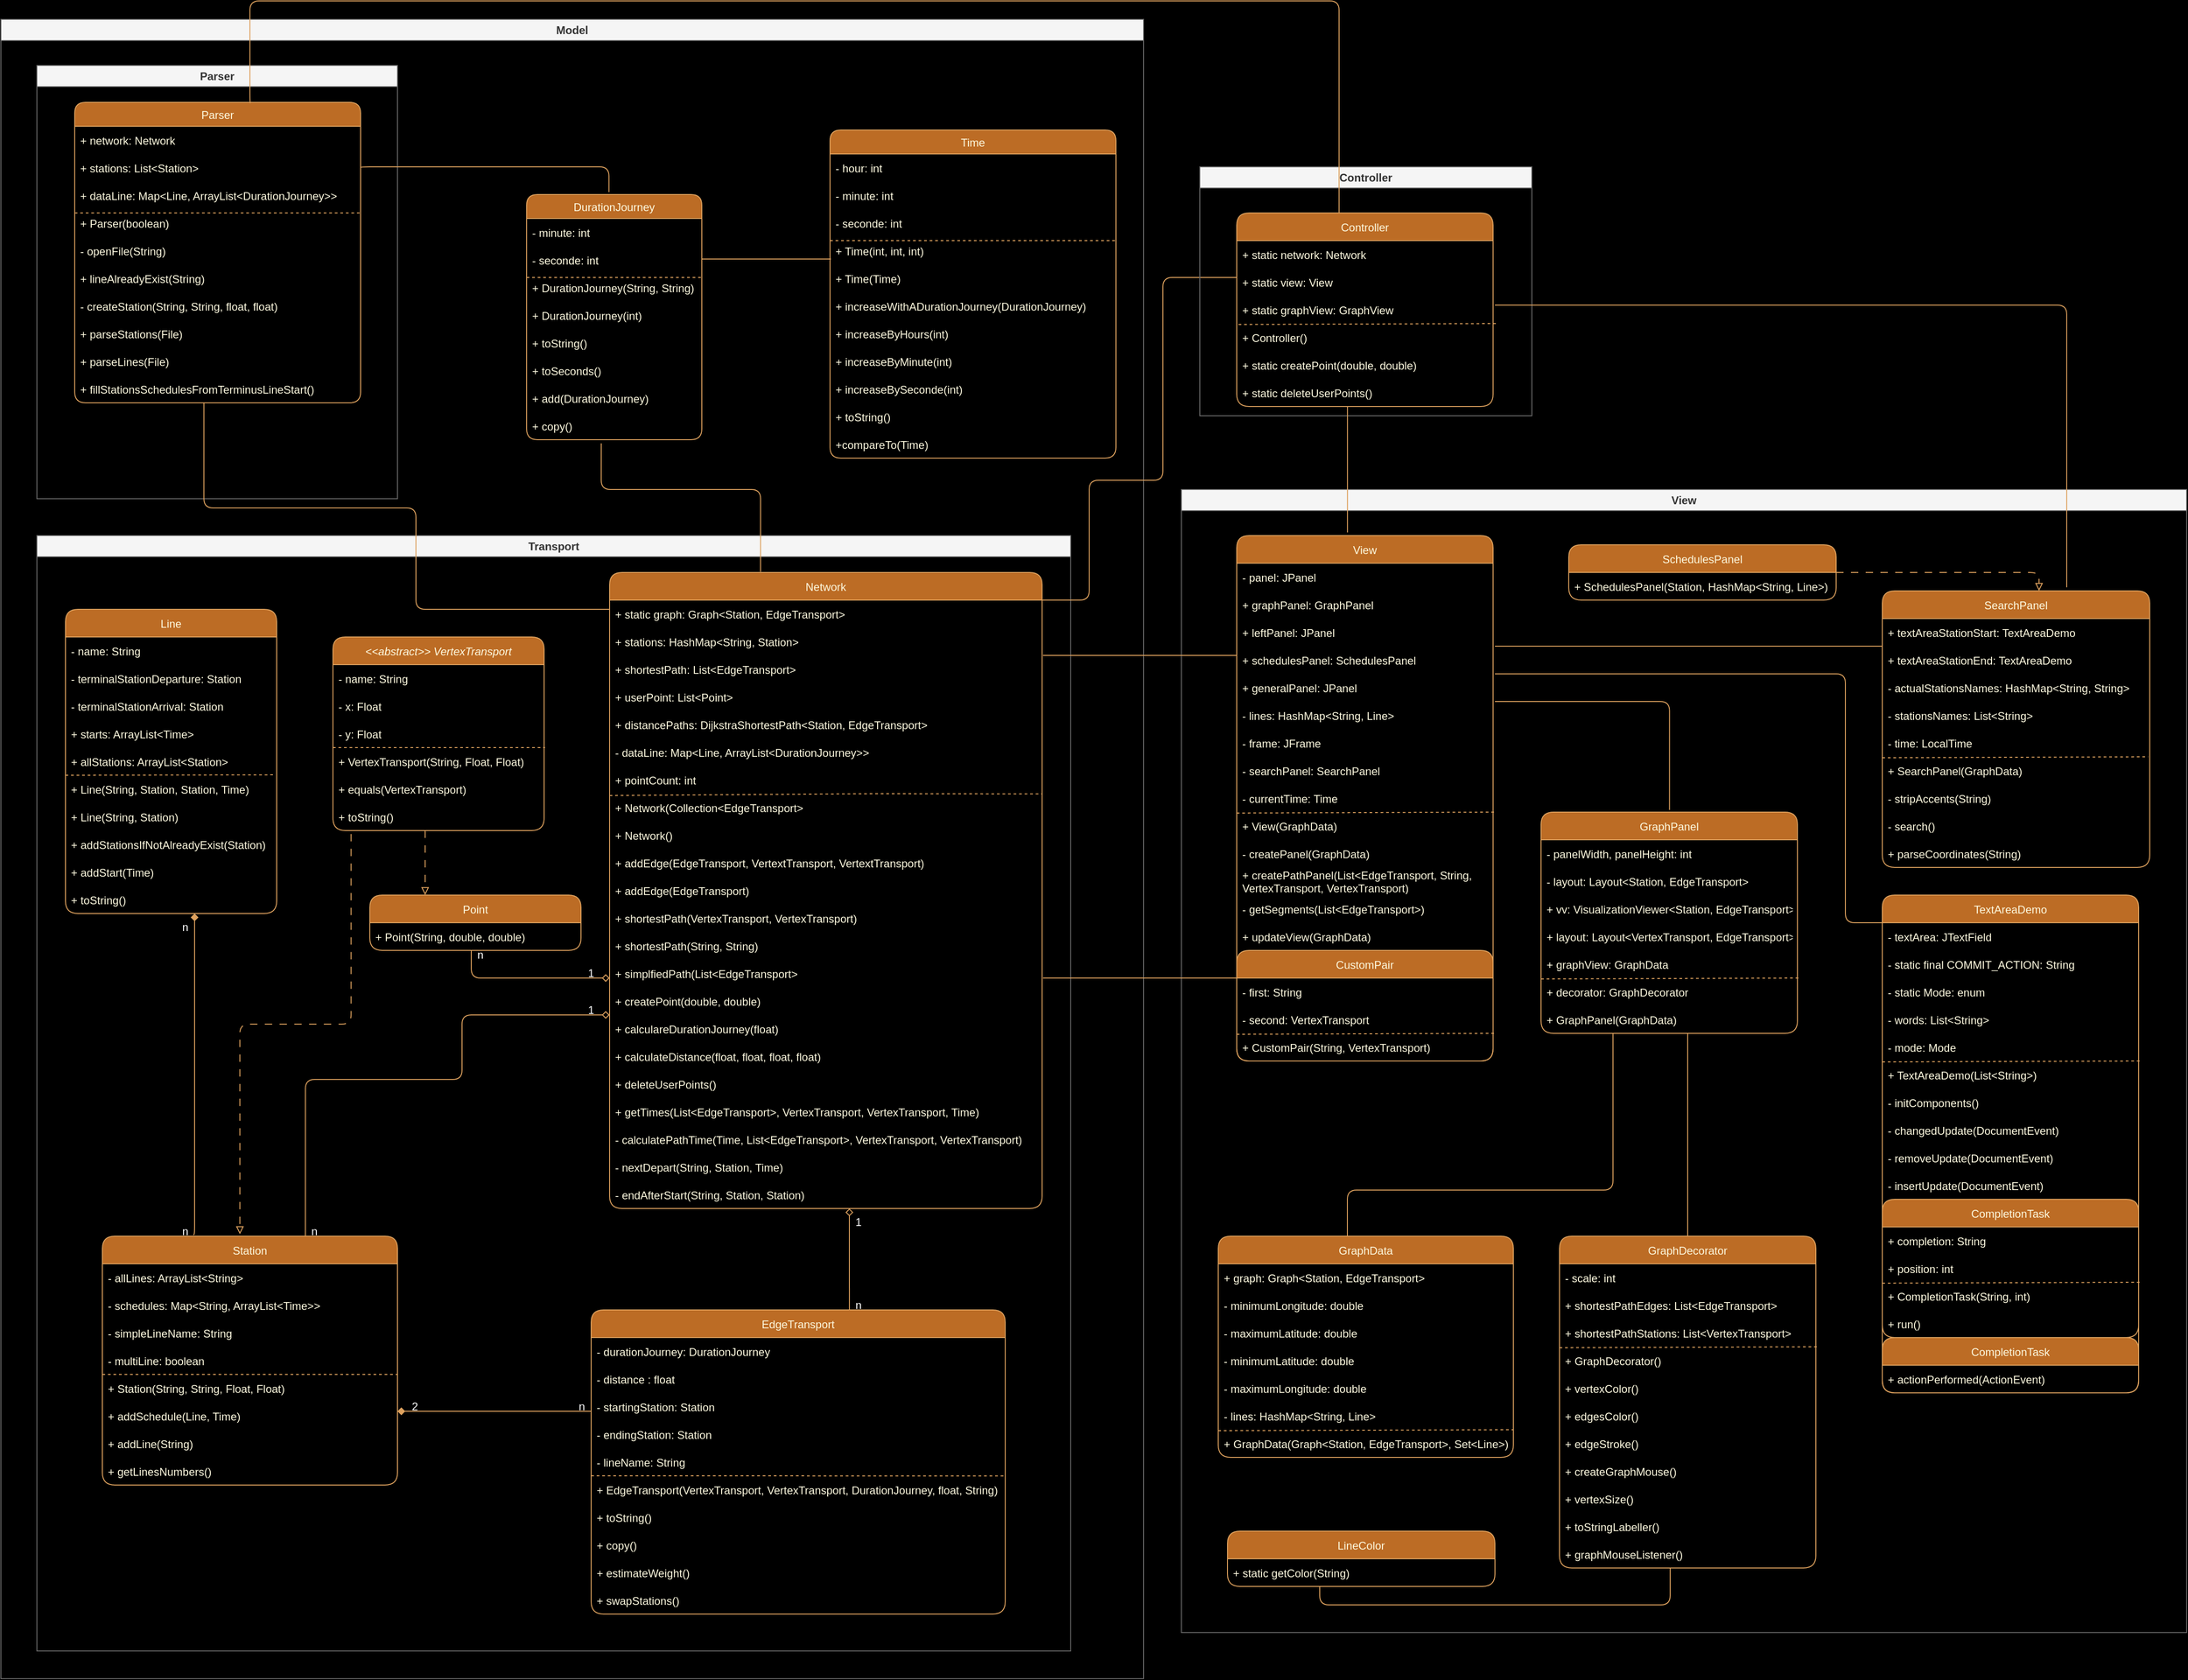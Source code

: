 <mxfile>
    <diagram id="C5RBs43oDa-KdzZeNtuy" name="Page-1">
        <mxGraphModel dx="1589" dy="779" grid="1" gridSize="10" guides="0" tooltips="1" connect="1" arrows="1" fold="1" page="1" pageScale="1" pageWidth="2400" pageHeight="1900" background="#000000" math="0" shadow="0">
            <root>
                <mxCell id="WIyWlLk6GJQsqaUBKTNV-0"/>
                <mxCell id="WIyWlLk6GJQsqaUBKTNV-1" parent="WIyWlLk6GJQsqaUBKTNV-0"/>
                <mxCell id="136" value="Model" style="swimlane;whiteSpace=wrap;html=1;strokeColor=#666666;fillColor=#f5f5f5;fontColor=#333333;" parent="WIyWlLk6GJQsqaUBKTNV-1" vertex="1">
                    <mxGeometry x="20" y="40" width="1239" height="1800" as="geometry"/>
                </mxCell>
                <mxCell id="19" value="Parser" style="swimlane;whiteSpace=wrap;html=1;strokeColor=#666666;fillColor=#f5f5f5;fontColor=#333333;" parent="136" vertex="1">
                    <mxGeometry x="39" y="50" width="391" height="470" as="geometry"/>
                </mxCell>
                <mxCell id="zkfFHV4jXpPFQw0GAbJ--0" value="Parser" style="swimlane;fontStyle=0;align=center;verticalAlign=top;childLayout=stackLayout;horizontal=1;startSize=26;horizontalStack=0;resizeParent=1;resizeLast=0;collapsible=1;marginBottom=0;rounded=1;shadow=0;strokeWidth=1;fillColor=#BC6C25;strokeColor=#DDA15E;fontColor=#FEFAE0;" parent="19" vertex="1">
                    <mxGeometry x="41" y="40" width="310" height="326" as="geometry">
                        <mxRectangle x="230" y="140" width="160" height="26" as="alternateBounds"/>
                    </mxGeometry>
                </mxCell>
                <mxCell id="126" value="+ network: Network" style="text;strokeColor=none;fillColor=none;align=left;verticalAlign=middle;spacingLeft=4;spacingRight=4;overflow=hidden;points=[[0,0.5],[1,0.5]];portConstraint=eastwest;rotatable=0;fontColor=#FEFAE0;rounded=1;" parent="zkfFHV4jXpPFQw0GAbJ--0" vertex="1">
                    <mxGeometry y="26" width="310" height="30" as="geometry"/>
                </mxCell>
                <mxCell id="445" value="+ stations: List&lt;Station&gt;" style="text;strokeColor=none;fillColor=none;align=left;verticalAlign=middle;spacingLeft=4;spacingRight=4;overflow=hidden;points=[[0,0.5],[1,0.5]];portConstraint=eastwest;rotatable=0;fontColor=#FEFAE0;rounded=1;" parent="zkfFHV4jXpPFQw0GAbJ--0" vertex="1">
                    <mxGeometry y="56" width="310" height="30" as="geometry"/>
                </mxCell>
                <mxCell id="447" value="+ dataLine: Map&lt;Line, ArrayList&lt;DurationJourney&gt;&gt;" style="text;strokeColor=none;fillColor=none;align=left;verticalAlign=middle;spacingLeft=4;spacingRight=4;overflow=hidden;points=[[0,0.5],[1,0.5]];portConstraint=eastwest;rotatable=0;fontColor=#FEFAE0;rounded=1;" parent="zkfFHV4jXpPFQw0GAbJ--0" vertex="1">
                    <mxGeometry y="86" width="310" height="30" as="geometry"/>
                </mxCell>
                <mxCell id="948" value="" style="endArrow=none;dashed=1;html=1;rounded=1;sketch=0;fontColor=#FEFAE0;strokeColor=#DDA15E;fillColor=#BC6C25;curved=0;labelBackgroundColor=#283618;" edge="1" parent="zkfFHV4jXpPFQw0GAbJ--0">
                    <mxGeometry width="50" height="50" relative="1" as="geometry">
                        <mxPoint y="120.0" as="sourcePoint"/>
                        <mxPoint x="310" y="120.0" as="targetPoint"/>
                    </mxGeometry>
                </mxCell>
                <mxCell id="127" value="+ Parser(boolean)" style="text;strokeColor=none;fillColor=none;align=left;verticalAlign=middle;spacingLeft=4;spacingRight=4;overflow=hidden;points=[[0,0.5],[1,0.5]];portConstraint=eastwest;rotatable=0;fontColor=#FEFAE0;rounded=1;" parent="zkfFHV4jXpPFQw0GAbJ--0" vertex="1">
                    <mxGeometry y="116" width="310" height="30" as="geometry"/>
                </mxCell>
                <mxCell id="128" value="- openFile(String)" style="text;strokeColor=none;fillColor=none;align=left;verticalAlign=middle;spacingLeft=4;spacingRight=4;overflow=hidden;points=[[0,0.5],[1,0.5]];portConstraint=eastwest;rotatable=0;fontColor=#FEFAE0;rounded=1;" parent="zkfFHV4jXpPFQw0GAbJ--0" vertex="1">
                    <mxGeometry y="146" width="310" height="30" as="geometry"/>
                </mxCell>
                <mxCell id="448" value="+ lineAlreadyExist(String)" style="text;strokeColor=none;fillColor=none;align=left;verticalAlign=middle;spacingLeft=4;spacingRight=4;overflow=hidden;points=[[0,0.5],[1,0.5]];portConstraint=eastwest;rotatable=0;fontColor=#FEFAE0;rounded=1;" parent="zkfFHV4jXpPFQw0GAbJ--0" vertex="1">
                    <mxGeometry y="176" width="310" height="30" as="geometry"/>
                </mxCell>
                <mxCell id="449" value="- createStation(String, String, float, float)" style="text;strokeColor=none;fillColor=none;align=left;verticalAlign=middle;spacingLeft=4;spacingRight=4;overflow=hidden;points=[[0,0.5],[1,0.5]];portConstraint=eastwest;rotatable=0;fontColor=#FEFAE0;rounded=1;" parent="zkfFHV4jXpPFQw0GAbJ--0" vertex="1">
                    <mxGeometry y="206" width="310" height="30" as="geometry"/>
                </mxCell>
                <mxCell id="450" value="+ parseStations(File)" style="text;strokeColor=none;fillColor=none;align=left;verticalAlign=middle;spacingLeft=4;spacingRight=4;overflow=hidden;points=[[0,0.5],[1,0.5]];portConstraint=eastwest;rotatable=0;fontColor=#FEFAE0;rounded=1;" parent="zkfFHV4jXpPFQw0GAbJ--0" vertex="1">
                    <mxGeometry y="236" width="310" height="30" as="geometry"/>
                </mxCell>
                <mxCell id="130" value="+ parseLines(File)" style="text;strokeColor=none;fillColor=none;align=left;verticalAlign=middle;spacingLeft=4;spacingRight=4;overflow=hidden;points=[[0,0.5],[1,0.5]];portConstraint=eastwest;rotatable=0;fontColor=#FEFAE0;rounded=1;" parent="zkfFHV4jXpPFQw0GAbJ--0" vertex="1">
                    <mxGeometry y="266" width="310" height="30" as="geometry"/>
                </mxCell>
                <mxCell id="451" value="+ fillStationsSchedulesFromTerminusLineStart()" style="text;strokeColor=none;fillColor=none;align=left;verticalAlign=middle;spacingLeft=4;spacingRight=4;overflow=hidden;points=[[0,0.5],[1,0.5]];portConstraint=eastwest;rotatable=0;fontColor=#FEFAE0;rounded=1;" parent="zkfFHV4jXpPFQw0GAbJ--0" vertex="1">
                    <mxGeometry y="296" width="310" height="30" as="geometry"/>
                </mxCell>
                <mxCell id="23" value="Transport" style="swimlane;whiteSpace=wrap;html=1;strokeColor=#666666;fillColor=#f5f5f5;fontColor=#333333;" parent="136" vertex="1">
                    <mxGeometry x="39" y="560" width="1121" height="1210" as="geometry"/>
                </mxCell>
                <mxCell id="tlL8x4SYafilrO8FaroJ-0" value="Station" style="swimlane;fontStyle=0;childLayout=stackLayout;horizontal=1;startSize=30;horizontalStack=0;resizeParent=1;resizeParentMax=0;resizeLast=0;collapsible=1;marginBottom=0;fillColor=#BC6C25;strokeColor=#DDA15E;fontColor=#FEFAE0;rounded=1;" parent="23" vertex="1">
                    <mxGeometry x="71" y="760" width="320" height="270" as="geometry">
                        <mxRectangle x="29" y="175" width="80" height="30" as="alternateBounds"/>
                    </mxGeometry>
                </mxCell>
                <mxCell id="463" value="- allLines: ArrayList&lt;String&gt;" style="text;strokeColor=none;fillColor=none;align=left;verticalAlign=middle;spacingLeft=4;spacingRight=4;overflow=hidden;points=[[0,0.5],[1,0.5]];portConstraint=eastwest;rotatable=0;fontColor=#FEFAE0;rounded=1;" parent="tlL8x4SYafilrO8FaroJ-0" vertex="1">
                    <mxGeometry y="30" width="320" height="30" as="geometry"/>
                </mxCell>
                <mxCell id="464" value="- schedules: Map&lt;String, ArrayList&lt;Time&gt;&gt;" style="text;strokeColor=none;fillColor=none;align=left;verticalAlign=middle;spacingLeft=4;spacingRight=4;overflow=hidden;points=[[0,0.5],[1,0.5]];portConstraint=eastwest;rotatable=0;fontColor=#FEFAE0;rounded=1;" parent="tlL8x4SYafilrO8FaroJ-0" vertex="1">
                    <mxGeometry y="60" width="320" height="30" as="geometry"/>
                </mxCell>
                <mxCell id="932" value="- simpleLineName: String" style="text;strokeColor=none;fillColor=none;align=left;verticalAlign=middle;spacingLeft=4;spacingRight=4;overflow=hidden;points=[[0,0.5],[1,0.5]];portConstraint=eastwest;rotatable=0;fontColor=#FEFAE0;rounded=1;" vertex="1" parent="tlL8x4SYafilrO8FaroJ-0">
                    <mxGeometry y="90" width="320" height="30" as="geometry"/>
                </mxCell>
                <mxCell id="933" value="- multiLine: boolean" style="text;strokeColor=none;fillColor=none;align=left;verticalAlign=middle;spacingLeft=4;spacingRight=4;overflow=hidden;points=[[0,0.5],[1,0.5]];portConstraint=eastwest;rotatable=0;fontColor=#FEFAE0;rounded=1;" vertex="1" parent="tlL8x4SYafilrO8FaroJ-0">
                    <mxGeometry y="120" width="320" height="30" as="geometry"/>
                </mxCell>
                <mxCell id="934" value="" style="endArrow=none;dashed=1;html=1;rounded=1;sketch=0;fontColor=#FEFAE0;strokeColor=#DDA15E;fillColor=#BC6C25;curved=0;exitX=0.004;exitY=-0.033;exitDx=0;exitDy=0;exitPerimeter=0;labelBackgroundColor=#283618;" edge="1" parent="tlL8x4SYafilrO8FaroJ-0">
                    <mxGeometry width="50" height="50" relative="1" as="geometry">
                        <mxPoint y="150" as="sourcePoint"/>
                        <mxPoint x="320" y="150" as="targetPoint"/>
                        <Array as="points"/>
                    </mxGeometry>
                </mxCell>
                <mxCell id="465" value="+ Station(String, String, Float, Float)" style="text;strokeColor=none;fillColor=none;align=left;verticalAlign=middle;spacingLeft=4;spacingRight=4;overflow=hidden;points=[[0,0.5],[1,0.5]];portConstraint=eastwest;rotatable=0;fontColor=#FEFAE0;rounded=1;" parent="tlL8x4SYafilrO8FaroJ-0" vertex="1">
                    <mxGeometry y="150" width="320" height="30" as="geometry"/>
                </mxCell>
                <mxCell id="468" value="+ addSchedule(Line, Time)" style="text;strokeColor=none;fillColor=none;align=left;verticalAlign=middle;spacingLeft=4;spacingRight=4;overflow=hidden;points=[[0,0.5],[1,0.5]];portConstraint=eastwest;rotatable=0;fontColor=#FEFAE0;rounded=1;" parent="tlL8x4SYafilrO8FaroJ-0" vertex="1">
                    <mxGeometry y="180" width="320" height="30" as="geometry"/>
                </mxCell>
                <mxCell id="469" value="+ addLine(String)" style="text;strokeColor=none;fillColor=none;align=left;verticalAlign=middle;spacingLeft=4;spacingRight=4;overflow=hidden;points=[[0,0.5],[1,0.5]];portConstraint=eastwest;rotatable=0;fontColor=#FEFAE0;rounded=1;" parent="tlL8x4SYafilrO8FaroJ-0" vertex="1">
                    <mxGeometry y="210" width="320" height="30" as="geometry"/>
                </mxCell>
                <mxCell id="470" value="+ getLinesNumbers()" style="text;strokeColor=none;fillColor=none;align=left;verticalAlign=middle;spacingLeft=4;spacingRight=4;overflow=hidden;points=[[0,0.5],[1,0.5]];portConstraint=eastwest;rotatable=0;fontColor=#FEFAE0;rounded=1;" parent="tlL8x4SYafilrO8FaroJ-0" vertex="1">
                    <mxGeometry y="240" width="320" height="30" as="geometry"/>
                </mxCell>
                <mxCell id="tlL8x4SYafilrO8FaroJ-4" value="EdgeTransport" style="swimlane;fontStyle=0;childLayout=stackLayout;horizontal=1;startSize=30;horizontalStack=0;resizeParent=1;resizeParentMax=0;resizeLast=0;collapsible=1;marginBottom=0;fillColor=#BC6C25;strokeColor=#DDA15E;fontColor=#FEFAE0;rounded=1;" parent="23" vertex="1">
                    <mxGeometry x="601" y="840" width="449" height="330" as="geometry"/>
                </mxCell>
                <mxCell id="tlL8x4SYafilrO8FaroJ-5" value="- durationJourney: DurationJourney" style="text;strokeColor=none;fillColor=none;align=left;verticalAlign=middle;spacingLeft=4;spacingRight=4;overflow=hidden;points=[[0,0.5],[1,0.5]];portConstraint=eastwest;rotatable=0;fontColor=#FEFAE0;rounded=1;" parent="tlL8x4SYafilrO8FaroJ-4" vertex="1">
                    <mxGeometry y="30" width="449" height="30" as="geometry"/>
                </mxCell>
                <mxCell id="tlL8x4SYafilrO8FaroJ-7" value="- distance : float" style="text;strokeColor=none;fillColor=none;align=left;verticalAlign=middle;spacingLeft=4;spacingRight=4;overflow=hidden;points=[[0,0.5],[1,0.5]];portConstraint=eastwest;rotatable=0;fontColor=#FEFAE0;rounded=1;" parent="tlL8x4SYafilrO8FaroJ-4" vertex="1">
                    <mxGeometry y="60" width="449" height="30" as="geometry"/>
                </mxCell>
                <mxCell id="52" value="- startingStation: Station" style="text;strokeColor=none;fillColor=none;align=left;verticalAlign=middle;spacingLeft=4;spacingRight=4;overflow=hidden;points=[[0,0.5],[1,0.5]];portConstraint=eastwest;rotatable=0;fontColor=#FEFAE0;rounded=1;" parent="tlL8x4SYafilrO8FaroJ-4" vertex="1">
                    <mxGeometry y="90" width="449" height="30" as="geometry"/>
                </mxCell>
                <mxCell id="471" value="- endingStation: Station" style="text;strokeColor=none;fillColor=none;align=left;verticalAlign=middle;spacingLeft=4;spacingRight=4;overflow=hidden;points=[[0,0.5],[1,0.5]];portConstraint=eastwest;rotatable=0;fontColor=#FEFAE0;rounded=1;" parent="tlL8x4SYafilrO8FaroJ-4" vertex="1">
                    <mxGeometry y="120" width="449" height="30" as="geometry"/>
                </mxCell>
                <mxCell id="472" value="- lineName: String" style="text;strokeColor=none;fillColor=none;align=left;verticalAlign=middle;spacingLeft=4;spacingRight=4;overflow=hidden;points=[[0,0.5],[1,0.5]];portConstraint=eastwest;rotatable=0;fontColor=#FEFAE0;rounded=1;" parent="tlL8x4SYafilrO8FaroJ-4" vertex="1">
                    <mxGeometry y="150" width="449" height="30" as="geometry"/>
                </mxCell>
                <mxCell id="tlL8x4SYafilrO8FaroJ-41" value="" style="endArrow=none;dashed=1;html=1;rounded=1;sketch=0;fontColor=#FEFAE0;strokeColor=#DDA15E;fillColor=#BC6C25;curved=0;labelBackgroundColor=#283618;entryX=0.998;entryY=0.004;entryDx=0;entryDy=0;entryPerimeter=0;" parent="tlL8x4SYafilrO8FaroJ-4" edge="1" target="473">
                    <mxGeometry width="50" height="50" relative="1" as="geometry">
                        <mxPoint y="180" as="sourcePoint"/>
                        <mxPoint x="353.333" y="180" as="targetPoint"/>
                    </mxGeometry>
                </mxCell>
                <mxCell id="473" value="+ EdgeTransport(VertexTransport, VertexTransport, DurationJourney, float, String)" style="text;strokeColor=none;fillColor=none;align=left;verticalAlign=middle;spacingLeft=4;spacingRight=4;overflow=hidden;points=[[0,0.5],[1,0.5]];portConstraint=eastwest;rotatable=0;fontColor=#FEFAE0;rounded=1;" parent="tlL8x4SYafilrO8FaroJ-4" vertex="1">
                    <mxGeometry y="180" width="449" height="30" as="geometry"/>
                </mxCell>
                <mxCell id="474" value="+ toString()" style="text;strokeColor=none;fillColor=none;align=left;verticalAlign=middle;spacingLeft=4;spacingRight=4;overflow=hidden;points=[[0,0.5],[1,0.5]];portConstraint=eastwest;rotatable=0;fontColor=#FEFAE0;rounded=1;" parent="tlL8x4SYafilrO8FaroJ-4" vertex="1">
                    <mxGeometry y="210" width="449" height="30" as="geometry"/>
                </mxCell>
                <mxCell id="850" value="+ copy()" style="text;strokeColor=none;fillColor=none;align=left;verticalAlign=middle;spacingLeft=4;spacingRight=4;overflow=hidden;points=[[0,0.5],[1,0.5]];portConstraint=eastwest;rotatable=0;fontColor=#FEFAE0;rounded=1;" parent="tlL8x4SYafilrO8FaroJ-4" vertex="1">
                    <mxGeometry y="240" width="449" height="30" as="geometry"/>
                </mxCell>
                <mxCell id="475" value="+ estimateWeight()" style="text;strokeColor=none;fillColor=none;align=left;verticalAlign=middle;spacingLeft=4;spacingRight=4;overflow=hidden;points=[[0,0.5],[1,0.5]];portConstraint=eastwest;rotatable=0;fontColor=#FEFAE0;rounded=1;" parent="tlL8x4SYafilrO8FaroJ-4" vertex="1">
                    <mxGeometry y="270" width="449" height="30" as="geometry"/>
                </mxCell>
                <mxCell id="476" value="+ swapStations()" style="text;strokeColor=none;fillColor=none;align=left;verticalAlign=middle;spacingLeft=4;spacingRight=4;overflow=hidden;points=[[0,0.5],[1,0.5]];portConstraint=eastwest;rotatable=0;fontColor=#FEFAE0;rounded=1;" parent="tlL8x4SYafilrO8FaroJ-4" vertex="1">
                    <mxGeometry y="300" width="449" height="30" as="geometry"/>
                </mxCell>
                <mxCell id="tlL8x4SYafilrO8FaroJ-61" value="Network" style="swimlane;fontStyle=0;childLayout=stackLayout;horizontal=1;startSize=30;horizontalStack=0;resizeParent=1;resizeParentMax=0;resizeLast=0;collapsible=1;marginBottom=0;rounded=1;sketch=0;fontColor=#FEFAE0;strokeColor=#DDA15E;fillColor=#BC6C25;" parent="23" vertex="1">
                    <mxGeometry x="621" y="40" width="469" height="690" as="geometry"/>
                </mxCell>
                <mxCell id="tlL8x4SYafilrO8FaroJ-62" value="+ static graph: Graph&lt;Station, EdgeTransport&gt;" style="text;strokeColor=none;fillColor=none;align=left;verticalAlign=middle;spacingLeft=4;spacingRight=4;overflow=hidden;points=[[0,0.5],[1,0.5]];portConstraint=eastwest;rotatable=0;rounded=1;sketch=0;fontColor=#FEFAE0;" parent="tlL8x4SYafilrO8FaroJ-61" vertex="1">
                    <mxGeometry y="30" width="469" height="30" as="geometry"/>
                </mxCell>
                <mxCell id="tlL8x4SYafilrO8FaroJ-63" value="+ stations: HashMap&lt;String, Station&gt;" style="text;strokeColor=none;fillColor=none;align=left;verticalAlign=middle;spacingLeft=4;spacingRight=4;overflow=hidden;points=[[0,0.5],[1,0.5]];portConstraint=eastwest;rotatable=0;rounded=1;sketch=0;fontColor=#FEFAE0;" parent="tlL8x4SYafilrO8FaroJ-61" vertex="1">
                    <mxGeometry y="60" width="469" height="30" as="geometry"/>
                </mxCell>
                <mxCell id="452" value="+ shortestPath: List&lt;EdgeTransport&gt;" style="text;strokeColor=none;fillColor=none;align=left;verticalAlign=middle;spacingLeft=4;spacingRight=4;overflow=hidden;points=[[0,0.5],[1,0.5]];portConstraint=eastwest;rotatable=0;rounded=1;sketch=0;fontColor=#FEFAE0;" parent="tlL8x4SYafilrO8FaroJ-61" vertex="1">
                    <mxGeometry y="90" width="469" height="30" as="geometry"/>
                </mxCell>
                <mxCell id="819" value="+ userPoint: List&lt;Point&gt;" style="text;strokeColor=none;fillColor=none;align=left;verticalAlign=middle;spacingLeft=4;spacingRight=4;overflow=hidden;points=[[0,0.5],[1,0.5]];portConstraint=eastwest;rotatable=0;rounded=1;sketch=0;fontColor=#FEFAE0;" parent="tlL8x4SYafilrO8FaroJ-61" vertex="1">
                    <mxGeometry y="120" width="469" height="30" as="geometry"/>
                </mxCell>
                <mxCell id="453" value="+ distancePaths: DijkstraShortestPath&lt;Station, EdgeTransport&gt;" style="text;strokeColor=none;fillColor=none;align=left;verticalAlign=middle;spacingLeft=4;spacingRight=4;overflow=hidden;points=[[0,0.5],[1,0.5]];portConstraint=eastwest;rotatable=0;rounded=1;sketch=0;fontColor=#FEFAE0;" parent="tlL8x4SYafilrO8FaroJ-61" vertex="1">
                    <mxGeometry y="150" width="469" height="30" as="geometry"/>
                </mxCell>
                <mxCell id="454" value="- dataLine: Map&lt;Line, ArrayList&lt;DurationJourney&gt;&gt;" style="text;strokeColor=none;fillColor=none;align=left;verticalAlign=middle;spacingLeft=4;spacingRight=4;overflow=hidden;points=[[0,0.5],[1,0.5]];portConstraint=eastwest;rotatable=0;rounded=1;sketch=0;fontColor=#FEFAE0;" parent="tlL8x4SYafilrO8FaroJ-61" vertex="1">
                    <mxGeometry y="180" width="469" height="30" as="geometry"/>
                </mxCell>
                <mxCell id="820" value="+ pointCount: int" style="text;strokeColor=none;fillColor=none;align=left;verticalAlign=middle;spacingLeft=4;spacingRight=4;overflow=hidden;points=[[0,0.5],[1,0.5]];portConstraint=eastwest;rotatable=0;rounded=1;sketch=0;fontColor=#FEFAE0;" parent="tlL8x4SYafilrO8FaroJ-61" vertex="1">
                    <mxGeometry y="210" width="469" height="30" as="geometry"/>
                </mxCell>
                <mxCell id="57" value="" style="endArrow=none;dashed=1;html=1;rounded=1;sketch=0;fontColor=#FEFAE0;strokeColor=#DDA15E;fillColor=#BC6C25;curved=0;labelBackgroundColor=#283618;entryX=1;entryY=0.01;entryDx=0;entryDy=0;entryPerimeter=0;" parent="tlL8x4SYafilrO8FaroJ-61" edge="1" target="55">
                    <mxGeometry width="50" height="50" relative="1" as="geometry">
                        <mxPoint y="241.99" as="sourcePoint"/>
                        <mxPoint x="370" y="240" as="targetPoint"/>
                        <Array as="points">
                            <mxPoint x="290" y="240"/>
                        </Array>
                    </mxGeometry>
                </mxCell>
                <mxCell id="55" value="+ Network(Collection&lt;EdgeTransport&gt;" style="text;strokeColor=none;fillColor=none;align=left;verticalAlign=middle;spacingLeft=4;spacingRight=4;overflow=hidden;points=[[0,0.5],[1,0.5]];portConstraint=eastwest;rotatable=0;rounded=1;sketch=0;fontColor=#FEFAE0;" parent="tlL8x4SYafilrO8FaroJ-61" vertex="1">
                    <mxGeometry y="240" width="469" height="30" as="geometry"/>
                </mxCell>
                <mxCell id="455" value="+ Network()" style="text;strokeColor=none;fillColor=none;align=left;verticalAlign=middle;spacingLeft=4;spacingRight=4;overflow=hidden;points=[[0,0.5],[1,0.5]];portConstraint=eastwest;rotatable=0;rounded=1;sketch=0;fontColor=#FEFAE0;" parent="tlL8x4SYafilrO8FaroJ-61" vertex="1">
                    <mxGeometry y="270" width="469" height="30" as="geometry"/>
                </mxCell>
                <mxCell id="456" value="+ addEdge(EdgeTransport, VertextTransport, VertextTransport)" style="text;strokeColor=none;fillColor=none;align=left;verticalAlign=middle;spacingLeft=4;spacingRight=4;overflow=hidden;points=[[0,0.5],[1,0.5]];portConstraint=eastwest;rotatable=0;rounded=1;sketch=0;fontColor=#FEFAE0;" parent="tlL8x4SYafilrO8FaroJ-61" vertex="1">
                    <mxGeometry y="300" width="469" height="30" as="geometry"/>
                </mxCell>
                <mxCell id="457" value="+ addEdge(EdgeTransport)" style="text;strokeColor=none;fillColor=none;align=left;verticalAlign=middle;spacingLeft=4;spacingRight=4;overflow=hidden;points=[[0,0.5],[1,0.5]];portConstraint=eastwest;rotatable=0;rounded=1;sketch=0;fontColor=#FEFAE0;" parent="tlL8x4SYafilrO8FaroJ-61" vertex="1">
                    <mxGeometry y="330" width="469" height="30" as="geometry"/>
                </mxCell>
                <mxCell id="458" value="+ shortestPath(VertexTransport, VertexTransport)" style="text;strokeColor=none;fillColor=none;align=left;verticalAlign=middle;spacingLeft=4;spacingRight=4;overflow=hidden;points=[[0,0.5],[1,0.5]];portConstraint=eastwest;rotatable=0;rounded=1;sketch=0;fontColor=#FEFAE0;" parent="tlL8x4SYafilrO8FaroJ-61" vertex="1">
                    <mxGeometry y="360" width="469" height="30" as="geometry"/>
                </mxCell>
                <mxCell id="459" value="+ shortestPath(String, String)" style="text;strokeColor=none;fillColor=none;align=left;verticalAlign=middle;spacingLeft=4;spacingRight=4;overflow=hidden;points=[[0,0.5],[1,0.5]];portConstraint=eastwest;rotatable=0;rounded=1;sketch=0;fontColor=#FEFAE0;" parent="tlL8x4SYafilrO8FaroJ-61" vertex="1">
                    <mxGeometry y="390" width="469" height="30" as="geometry"/>
                </mxCell>
                <mxCell id="460" value="+ simplfiedPath(List&lt;EdgeTransport&gt;" style="text;strokeColor=none;fillColor=none;align=left;verticalAlign=middle;spacingLeft=4;spacingRight=4;overflow=hidden;points=[[0,0.5],[1,0.5]];portConstraint=eastwest;rotatable=0;rounded=1;sketch=0;fontColor=#FEFAE0;" parent="tlL8x4SYafilrO8FaroJ-61" vertex="1">
                    <mxGeometry y="420" width="469" height="30" as="geometry"/>
                </mxCell>
                <mxCell id="821" value="+ createPoint(double, double)" style="text;strokeColor=none;fillColor=none;align=left;verticalAlign=middle;spacingLeft=4;spacingRight=4;overflow=hidden;points=[[0,0.5],[1,0.5]];portConstraint=eastwest;rotatable=0;rounded=1;sketch=0;fontColor=#FEFAE0;" parent="tlL8x4SYafilrO8FaroJ-61" vertex="1">
                    <mxGeometry y="450" width="469" height="30" as="geometry"/>
                </mxCell>
                <mxCell id="906" value="+ calculareDurationJourney(float)" style="text;strokeColor=none;fillColor=none;align=left;verticalAlign=middle;spacingLeft=4;spacingRight=4;overflow=hidden;points=[[0,0.5],[1,0.5]];portConstraint=eastwest;rotatable=0;rounded=1;sketch=0;fontColor=#FEFAE0;" vertex="1" parent="tlL8x4SYafilrO8FaroJ-61">
                    <mxGeometry y="480" width="469" height="30" as="geometry"/>
                </mxCell>
                <mxCell id="822" value="+ calculateDistance(float, float, float, float)" style="text;strokeColor=none;fillColor=none;align=left;verticalAlign=middle;spacingLeft=4;spacingRight=4;overflow=hidden;points=[[0,0.5],[1,0.5]];portConstraint=eastwest;rotatable=0;rounded=1;sketch=0;fontColor=#FEFAE0;" parent="tlL8x4SYafilrO8FaroJ-61" vertex="1">
                    <mxGeometry y="510" width="469" height="30" as="geometry"/>
                </mxCell>
                <mxCell id="823" value="+ deleteUserPoints()" style="text;strokeColor=none;fillColor=none;align=left;verticalAlign=middle;spacingLeft=4;spacingRight=4;overflow=hidden;points=[[0,0.5],[1,0.5]];portConstraint=eastwest;rotatable=0;rounded=1;sketch=0;fontColor=#FEFAE0;" parent="tlL8x4SYafilrO8FaroJ-61" vertex="1">
                    <mxGeometry y="540" width="469" height="30" as="geometry"/>
                </mxCell>
                <mxCell id="927" value="+ getTimes(List&lt;EdgeTransport&gt;, VertexTransport, VertexTransport, Time)" style="text;strokeColor=none;fillColor=none;align=left;verticalAlign=middle;spacingLeft=4;spacingRight=4;overflow=hidden;points=[[0,0.5],[1,0.5]];portConstraint=eastwest;rotatable=0;rounded=1;sketch=0;fontColor=#FEFAE0;" vertex="1" parent="tlL8x4SYafilrO8FaroJ-61">
                    <mxGeometry y="570" width="469" height="30" as="geometry"/>
                </mxCell>
                <mxCell id="929" value="- calculatePathTime(Time, List&lt;EdgeTransport&gt;, VertexTransport, VertexTransport)" style="text;strokeColor=none;fillColor=none;align=left;verticalAlign=middle;spacingLeft=4;spacingRight=4;overflow=hidden;points=[[0,0.5],[1,0.5]];portConstraint=eastwest;rotatable=0;rounded=1;sketch=0;fontColor=#FEFAE0;" vertex="1" parent="tlL8x4SYafilrO8FaroJ-61">
                    <mxGeometry y="600" width="469" height="30" as="geometry"/>
                </mxCell>
                <mxCell id="930" value="- nextDepart(String, Station, Time)" style="text;strokeColor=none;fillColor=none;align=left;verticalAlign=middle;spacingLeft=4;spacingRight=4;overflow=hidden;points=[[0,0.5],[1,0.5]];portConstraint=eastwest;rotatable=0;rounded=1;sketch=0;fontColor=#FEFAE0;" vertex="1" parent="tlL8x4SYafilrO8FaroJ-61">
                    <mxGeometry y="630" width="469" height="30" as="geometry"/>
                </mxCell>
                <mxCell id="931" value="- endAfterStart(String, Station, Station)" style="text;strokeColor=none;fillColor=none;align=left;verticalAlign=middle;spacingLeft=4;spacingRight=4;overflow=hidden;points=[[0,0.5],[1,0.5]];portConstraint=eastwest;rotatable=0;rounded=1;sketch=0;fontColor=#FEFAE0;" vertex="1" parent="tlL8x4SYafilrO8FaroJ-61">
                    <mxGeometry y="660" width="469" height="30" as="geometry"/>
                </mxCell>
                <mxCell id="477" value="Line" style="swimlane;fontStyle=0;childLayout=stackLayout;horizontal=1;startSize=30;horizontalStack=0;resizeParent=1;resizeParentMax=0;resizeLast=0;collapsible=1;marginBottom=0;fillColor=#BC6C25;strokeColor=#DDA15E;fontColor=#FEFAE0;rounded=1;" parent="23" vertex="1">
                    <mxGeometry x="31" y="80" width="229" height="330" as="geometry"/>
                </mxCell>
                <mxCell id="478" value="- name: String" style="text;strokeColor=none;fillColor=none;align=left;verticalAlign=middle;spacingLeft=4;spacingRight=4;overflow=hidden;points=[[0,0.5],[1,0.5]];portConstraint=eastwest;rotatable=0;fontColor=#FEFAE0;rounded=1;" parent="477" vertex="1">
                    <mxGeometry y="30" width="229" height="30" as="geometry"/>
                </mxCell>
                <mxCell id="479" value="- terminalStationDeparture: Station" style="text;strokeColor=none;fillColor=none;align=left;verticalAlign=middle;spacingLeft=4;spacingRight=4;overflow=hidden;points=[[0,0.5],[1,0.5]];portConstraint=eastwest;rotatable=0;fontColor=#FEFAE0;rounded=1;" parent="477" vertex="1">
                    <mxGeometry y="60" width="229" height="30" as="geometry"/>
                </mxCell>
                <mxCell id="480" value="- terminalStationArrival: Station" style="text;strokeColor=none;fillColor=none;align=left;verticalAlign=middle;spacingLeft=4;spacingRight=4;overflow=hidden;points=[[0,0.5],[1,0.5]];portConstraint=eastwest;rotatable=0;fontColor=#FEFAE0;rounded=1;" parent="477" vertex="1">
                    <mxGeometry y="90" width="229" height="30" as="geometry"/>
                </mxCell>
                <mxCell id="481" value="+ starts: ArrayList&lt;Time&gt;" style="text;strokeColor=none;fillColor=none;align=left;verticalAlign=middle;spacingLeft=4;spacingRight=4;overflow=hidden;points=[[0,0.5],[1,0.5]];portConstraint=eastwest;rotatable=0;fontColor=#FEFAE0;rounded=1;" parent="477" vertex="1">
                    <mxGeometry y="120" width="229" height="30" as="geometry"/>
                </mxCell>
                <mxCell id="482" value="+ allStations: ArrayList&lt;Station&gt;" style="text;strokeColor=none;fillColor=none;align=left;verticalAlign=middle;spacingLeft=4;spacingRight=4;overflow=hidden;points=[[0,0.5],[1,0.5]];portConstraint=eastwest;rotatable=0;fontColor=#FEFAE0;rounded=1;" parent="477" vertex="1">
                    <mxGeometry y="150" width="229" height="30" as="geometry"/>
                </mxCell>
                <mxCell id="483" value="" style="endArrow=none;dashed=1;html=1;rounded=1;sketch=0;fontColor=#FEFAE0;strokeColor=#DDA15E;fillColor=#BC6C25;curved=0;labelBackgroundColor=#283618;entryX=0.988;entryY=-0.015;entryDx=0;entryDy=0;entryPerimeter=0;" parent="477" edge="1" target="484">
                    <mxGeometry width="50" height="50" relative="1" as="geometry">
                        <mxPoint y="180" as="sourcePoint"/>
                        <mxPoint x="353.333" y="180" as="targetPoint"/>
                    </mxGeometry>
                </mxCell>
                <mxCell id="484" value="+ Line(String, Station, Station, Time)" style="text;strokeColor=none;fillColor=none;align=left;verticalAlign=middle;spacingLeft=4;spacingRight=4;overflow=hidden;points=[[0,0.5],[1,0.5]];portConstraint=eastwest;rotatable=0;fontColor=#FEFAE0;rounded=1;" parent="477" vertex="1">
                    <mxGeometry y="180" width="229" height="30" as="geometry"/>
                </mxCell>
                <mxCell id="485" value="+ Line(String, Station)" style="text;strokeColor=none;fillColor=none;align=left;verticalAlign=middle;spacingLeft=4;spacingRight=4;overflow=hidden;points=[[0,0.5],[1,0.5]];portConstraint=eastwest;rotatable=0;fontColor=#FEFAE0;rounded=1;" parent="477" vertex="1">
                    <mxGeometry y="210" width="229" height="30" as="geometry"/>
                </mxCell>
                <mxCell id="486" value="+ addStationsIfNotAlreadyExist(Station)" style="text;strokeColor=none;fillColor=none;align=left;verticalAlign=middle;spacingLeft=4;spacingRight=4;overflow=hidden;points=[[0,0.5],[1,0.5]];portConstraint=eastwest;rotatable=0;fontColor=#FEFAE0;rounded=1;" parent="477" vertex="1">
                    <mxGeometry y="240" width="229" height="30" as="geometry"/>
                </mxCell>
                <mxCell id="487" value="+ addStart(Time)" style="text;strokeColor=none;fillColor=none;align=left;verticalAlign=middle;spacingLeft=4;spacingRight=4;overflow=hidden;points=[[0,0.5],[1,0.5]];portConstraint=eastwest;rotatable=0;fontColor=#FEFAE0;rounded=1;" parent="477" vertex="1">
                    <mxGeometry y="270" width="229" height="30" as="geometry"/>
                </mxCell>
                <mxCell id="818" value="+ toString()" style="text;strokeColor=none;fillColor=none;align=left;verticalAlign=middle;spacingLeft=4;spacingRight=4;overflow=hidden;points=[[0,0.5],[1,0.5]];portConstraint=eastwest;rotatable=0;fontColor=#FEFAE0;rounded=1;" parent="477" vertex="1">
                    <mxGeometry y="300" width="229" height="30" as="geometry"/>
                </mxCell>
                <mxCell id="490" style="edgeStyle=orthogonalEdgeStyle;curved=0;rounded=1;sketch=0;orthogonalLoop=1;jettySize=auto;html=1;fontColor=#FEFAE0;strokeColor=#DDA15E;fillColor=#BC6C25;labelBackgroundColor=#283618;endArrow=diamond;endFill=1;" parent="23" edge="1">
                    <mxGeometry relative="1" as="geometry">
                        <mxPoint x="601" y="950" as="sourcePoint"/>
                        <Array as="points">
                            <mxPoint x="491" y="950"/>
                            <mxPoint x="491" y="950"/>
                        </Array>
                        <mxPoint x="391" y="950" as="targetPoint"/>
                    </mxGeometry>
                </mxCell>
                <mxCell id="491" style="edgeStyle=orthogonalEdgeStyle;curved=0;rounded=1;sketch=0;orthogonalLoop=1;jettySize=auto;html=1;fontColor=#FEFAE0;strokeColor=#DDA15E;fillColor=#BC6C25;labelBackgroundColor=#283618;endArrow=diamond;endFill=1;exitX=0.308;exitY=-0.006;exitDx=0;exitDy=0;exitPerimeter=0;" parent="23" edge="1" source="tlL8x4SYafilrO8FaroJ-0">
                    <mxGeometry relative="1" as="geometry">
                        <mxPoint x="171" y="650" as="sourcePoint"/>
                        <Array as="points">
                            <mxPoint x="171" y="758"/>
                        </Array>
                        <mxPoint x="171" y="410" as="targetPoint"/>
                    </mxGeometry>
                </mxCell>
                <mxCell id="15" value="&lt;font color=&quot;#ffffff&quot;&gt;1&lt;/font&gt;" style="text;html=1;strokeColor=none;fillColor=none;align=center;verticalAlign=middle;whiteSpace=wrap;rounded=0;" parent="23" vertex="1">
                    <mxGeometry x="591" y="510" width="20" height="10" as="geometry"/>
                </mxCell>
                <mxCell id="17" value="&lt;font color=&quot;#ffffff&quot;&gt;1&lt;/font&gt;" style="text;html=1;strokeColor=none;fillColor=none;align=center;verticalAlign=middle;whiteSpace=wrap;rounded=0;" parent="23" vertex="1">
                    <mxGeometry x="881" y="730" width="20" height="30" as="geometry"/>
                </mxCell>
                <mxCell id="14" value="&lt;font color=&quot;#ffffff&quot;&gt;n&lt;/font&gt;" style="text;html=1;strokeColor=none;fillColor=none;align=center;verticalAlign=middle;whiteSpace=wrap;rounded=0;" parent="23" vertex="1">
                    <mxGeometry x="881" y="830" width="20" height="10" as="geometry"/>
                </mxCell>
                <mxCell id="16" value="&lt;font color=&quot;#ffffff&quot;&gt;n&lt;/font&gt;" style="text;html=1;strokeColor=none;fillColor=none;align=center;verticalAlign=middle;whiteSpace=wrap;rounded=0;" parent="23" vertex="1">
                    <mxGeometry x="291" y="750" width="20" height="10" as="geometry"/>
                </mxCell>
                <mxCell id="492" value="&lt;font color=&quot;#ffffff&quot;&gt;2&lt;/font&gt;" style="text;html=1;strokeColor=none;fillColor=none;align=center;verticalAlign=middle;whiteSpace=wrap;rounded=0;" parent="23" vertex="1">
                    <mxGeometry x="400" y="940" width="20" height="10" as="geometry"/>
                </mxCell>
                <mxCell id="493" value="&lt;font color=&quot;#ffffff&quot;&gt;n&lt;/font&gt;" style="text;html=1;strokeColor=none;fillColor=none;align=center;verticalAlign=middle;whiteSpace=wrap;rounded=0;" parent="23" vertex="1">
                    <mxGeometry x="581" y="940" width="20" height="10" as="geometry"/>
                </mxCell>
                <mxCell id="495" value="&lt;font color=&quot;#ffffff&quot;&gt;n&lt;/font&gt;" style="text;html=1;strokeColor=none;fillColor=none;align=center;verticalAlign=middle;whiteSpace=wrap;rounded=0;" parent="23" vertex="1">
                    <mxGeometry x="151" y="420" width="20" height="10" as="geometry"/>
                </mxCell>
                <mxCell id="494" value="&lt;font color=&quot;#ffffff&quot;&gt;n&lt;/font&gt;" style="text;html=1;strokeColor=none;fillColor=none;align=center;verticalAlign=middle;whiteSpace=wrap;rounded=0;" parent="23" vertex="1">
                    <mxGeometry x="151" y="750" width="20" height="10" as="geometry"/>
                </mxCell>
                <mxCell id="826" value="&lt;&lt;abstract&gt;&gt; VertexTransport" style="swimlane;fontStyle=2;childLayout=stackLayout;horizontal=1;startSize=30;horizontalStack=0;resizeParent=1;resizeParentMax=0;resizeLast=0;collapsible=1;marginBottom=0;fillColor=#BC6C25;strokeColor=#DDA15E;fontColor=#FEFAE0;rounded=1;" parent="23" vertex="1">
                    <mxGeometry x="321" y="110" width="229" height="210" as="geometry"/>
                </mxCell>
                <mxCell id="827" value="- name: String" style="text;strokeColor=none;fillColor=none;align=left;verticalAlign=middle;spacingLeft=4;spacingRight=4;overflow=hidden;points=[[0,0.5],[1,0.5]];portConstraint=eastwest;rotatable=0;fontColor=#FEFAE0;rounded=1;" parent="826" vertex="1">
                    <mxGeometry y="30" width="229" height="30" as="geometry"/>
                </mxCell>
                <mxCell id="828" value="- x: Float" style="text;strokeColor=none;fillColor=none;align=left;verticalAlign=middle;spacingLeft=4;spacingRight=4;overflow=hidden;points=[[0,0.5],[1,0.5]];portConstraint=eastwest;rotatable=0;fontColor=#FEFAE0;rounded=1;" parent="826" vertex="1">
                    <mxGeometry y="60" width="229" height="30" as="geometry"/>
                </mxCell>
                <mxCell id="829" value="- y: Float" style="text;strokeColor=none;fillColor=none;align=left;verticalAlign=middle;spacingLeft=4;spacingRight=4;overflow=hidden;points=[[0,0.5],[1,0.5]];portConstraint=eastwest;rotatable=0;fontColor=#FEFAE0;rounded=1;" parent="826" vertex="1">
                    <mxGeometry y="90" width="229" height="30" as="geometry"/>
                </mxCell>
                <mxCell id="832" value="" style="endArrow=none;dashed=1;html=1;rounded=1;sketch=0;fontColor=#FEFAE0;strokeColor=#DDA15E;fillColor=#BC6C25;curved=0;labelBackgroundColor=#283618;" parent="826" edge="1">
                    <mxGeometry width="50" height="50" relative="1" as="geometry">
                        <mxPoint y="120" as="sourcePoint"/>
                        <mxPoint x="230" y="120" as="targetPoint"/>
                    </mxGeometry>
                </mxCell>
                <mxCell id="830" value="+ VertexTransport(String, Float, Float)" style="text;strokeColor=none;fillColor=none;align=left;verticalAlign=middle;spacingLeft=4;spacingRight=4;overflow=hidden;points=[[0,0.5],[1,0.5]];portConstraint=eastwest;rotatable=0;fontColor=#FEFAE0;rounded=1;" parent="826" vertex="1">
                    <mxGeometry y="120" width="229" height="30" as="geometry"/>
                </mxCell>
                <mxCell id="831" value="+ equals(VertexTransport)" style="text;strokeColor=none;fillColor=none;align=left;verticalAlign=middle;spacingLeft=4;spacingRight=4;overflow=hidden;points=[[0,0.5],[1,0.5]];portConstraint=eastwest;rotatable=0;fontColor=#FEFAE0;rounded=1;" parent="826" vertex="1">
                    <mxGeometry y="150" width="229" height="30" as="geometry"/>
                </mxCell>
                <mxCell id="833" value="+ toString()" style="text;strokeColor=none;fillColor=none;align=left;verticalAlign=middle;spacingLeft=4;spacingRight=4;overflow=hidden;points=[[0,0.5],[1,0.5]];portConstraint=eastwest;rotatable=0;fontColor=#FEFAE0;rounded=1;" parent="826" vertex="1">
                    <mxGeometry y="180" width="229" height="30" as="geometry"/>
                </mxCell>
                <mxCell id="839" value="Point" style="swimlane;fontStyle=0;childLayout=stackLayout;horizontal=1;startSize=30;horizontalStack=0;resizeParent=1;resizeParentMax=0;resizeLast=0;collapsible=1;marginBottom=0;fillColor=#BC6C25;strokeColor=#DDA15E;fontColor=#FEFAE0;rounded=1;" parent="23" vertex="1">
                    <mxGeometry x="361" y="390" width="229" height="60" as="geometry"/>
                </mxCell>
                <mxCell id="846" value="+ Point(String, double, double)" style="text;strokeColor=none;fillColor=none;align=left;verticalAlign=middle;spacingLeft=4;spacingRight=4;overflow=hidden;points=[[0,0.5],[1,0.5]];portConstraint=eastwest;rotatable=0;fontColor=#FEFAE0;rounded=1;" parent="839" vertex="1">
                    <mxGeometry y="30" width="229" height="30" as="geometry"/>
                </mxCell>
                <mxCell id="848" style="edgeStyle=orthogonalEdgeStyle;curved=0;rounded=1;sketch=0;orthogonalLoop=1;jettySize=auto;html=1;fontColor=#FEFAE0;strokeColor=#DDA15E;fillColor=#BC6C25;labelBackgroundColor=#283618;dashed=1;dashPattern=8 8;endArrow=block;endFill=0;" parent="23" edge="1">
                    <mxGeometry relative="1" as="geometry">
                        <mxPoint x="421" y="390" as="targetPoint"/>
                        <mxPoint x="421" y="320" as="sourcePoint"/>
                        <Array as="points">
                            <mxPoint x="421" y="320"/>
                        </Array>
                    </mxGeometry>
                </mxCell>
                <mxCell id="851" style="edgeStyle=orthogonalEdgeStyle;curved=0;rounded=1;sketch=0;orthogonalLoop=1;jettySize=auto;html=1;fontColor=#FEFAE0;strokeColor=#DDA15E;fillColor=#BC6C25;labelBackgroundColor=#283618;dashed=1;dashPattern=8 8;endArrow=block;endFill=0;entryX=0.466;entryY=-0.008;entryDx=0;entryDy=0;entryPerimeter=0;exitX=0.086;exitY=1.123;exitDx=0;exitDy=0;exitPerimeter=0;" parent="23" target="tlL8x4SYafilrO8FaroJ-0" edge="1" source="833">
                    <mxGeometry relative="1" as="geometry">
                        <mxPoint x="221" y="520" as="targetPoint"/>
                        <mxPoint x="381" y="400" as="sourcePoint"/>
                        <Array as="points">
                            <mxPoint x="341" y="530"/>
                            <mxPoint x="220" y="530"/>
                        </Array>
                    </mxGeometry>
                </mxCell>
                <mxCell id="488" style="edgeStyle=orthogonalEdgeStyle;curved=0;rounded=1;sketch=0;orthogonalLoop=1;jettySize=auto;html=1;fontColor=#FEFAE0;strokeColor=#DDA15E;fillColor=#BC6C25;labelBackgroundColor=#283618;endArrow=diamond;endFill=0;" parent="23" edge="1">
                    <mxGeometry relative="1" as="geometry">
                        <mxPoint x="881.03" y="840" as="sourcePoint"/>
                        <Array as="points"/>
                        <mxPoint x="881" y="730" as="targetPoint"/>
                    </mxGeometry>
                </mxCell>
                <mxCell id="tlL8x4SYafilrO8FaroJ-65" style="edgeStyle=orthogonalEdgeStyle;curved=0;rounded=1;sketch=0;orthogonalLoop=1;jettySize=auto;html=1;fontColor=#FEFAE0;strokeColor=#DDA15E;fillColor=#BC6C25;labelBackgroundColor=#283618;endArrow=diamond;endFill=0;exitX=0.688;exitY=0;exitDx=0;exitDy=0;exitPerimeter=0;entryX=0;entryY=0;entryDx=0;entryDy=0;entryPerimeter=0;" parent="23" source="tlL8x4SYafilrO8FaroJ-0" edge="1" target="906">
                    <mxGeometry relative="1" as="geometry">
                        <mxPoint x="291" y="630" as="sourcePoint"/>
                        <Array as="points">
                            <mxPoint x="291" y="590"/>
                            <mxPoint x="461" y="590"/>
                            <mxPoint x="461" y="520"/>
                        </Array>
                        <mxPoint x="611" y="520" as="targetPoint"/>
                    </mxGeometry>
                </mxCell>
                <mxCell id="855" style="edgeStyle=orthogonalEdgeStyle;curved=0;rounded=1;sketch=0;orthogonalLoop=1;jettySize=auto;html=1;fontColor=#FEFAE0;strokeColor=#DDA15E;fillColor=#BC6C25;labelBackgroundColor=#283618;endArrow=diamond;endFill=0;entryX=0;entryY=0.667;entryDx=0;entryDy=0;entryPerimeter=0;" parent="23" edge="1" target="460">
                    <mxGeometry relative="1" as="geometry">
                        <mxPoint x="471" y="450" as="sourcePoint"/>
                        <Array as="points">
                            <mxPoint x="471" y="480"/>
                        </Array>
                        <mxPoint x="611" y="480" as="targetPoint"/>
                    </mxGeometry>
                </mxCell>
                <mxCell id="857" value="&lt;font color=&quot;#ffffff&quot;&gt;1&lt;/font&gt;" style="text;html=1;strokeColor=none;fillColor=none;align=center;verticalAlign=middle;whiteSpace=wrap;rounded=0;" parent="23" vertex="1">
                    <mxGeometry x="591" y="470" width="20" height="10" as="geometry"/>
                </mxCell>
                <mxCell id="856" value="&lt;font color=&quot;#ffffff&quot;&gt;n&lt;/font&gt;" style="text;html=1;strokeColor=none;fillColor=none;align=center;verticalAlign=middle;whiteSpace=wrap;rounded=0;" parent="23" vertex="1">
                    <mxGeometry x="471" y="450" width="20" height="10" as="geometry"/>
                </mxCell>
                <mxCell id="497" value="DurationJourney" style="swimlane;fontStyle=0;align=center;verticalAlign=top;childLayout=stackLayout;horizontal=1;startSize=26;horizontalStack=0;resizeParent=1;resizeLast=0;collapsible=1;marginBottom=0;rounded=1;shadow=0;strokeWidth=1;fillColor=#BC6C25;strokeColor=#DDA15E;fontColor=#FEFAE0;" parent="136" vertex="1">
                    <mxGeometry x="570" y="190" width="190" height="266" as="geometry">
                        <mxRectangle x="230" y="140" width="160" height="26" as="alternateBounds"/>
                    </mxGeometry>
                </mxCell>
                <mxCell id="498" value="- minute: int" style="text;strokeColor=none;fillColor=none;align=left;verticalAlign=middle;spacingLeft=4;spacingRight=4;overflow=hidden;points=[[0,0.5],[1,0.5]];portConstraint=eastwest;rotatable=0;fontColor=#FEFAE0;rounded=1;" parent="497" vertex="1">
                    <mxGeometry y="26" width="190" height="30" as="geometry"/>
                </mxCell>
                <mxCell id="499" value="- seconde: int" style="text;strokeColor=none;fillColor=none;align=left;verticalAlign=middle;spacingLeft=4;spacingRight=4;overflow=hidden;points=[[0,0.5],[1,0.5]];portConstraint=eastwest;rotatable=0;fontColor=#FEFAE0;rounded=1;" parent="497" vertex="1">
                    <mxGeometry y="56" width="190" height="30" as="geometry"/>
                </mxCell>
                <mxCell id="514" value="" style="endArrow=none;dashed=1;html=1;rounded=1;sketch=0;fontColor=#FEFAE0;strokeColor=#DDA15E;fillColor=#BC6C25;curved=0;labelBackgroundColor=#283618;" parent="497" edge="1">
                    <mxGeometry width="50" height="50" relative="1" as="geometry">
                        <mxPoint y="90" as="sourcePoint"/>
                        <mxPoint x="190" y="90" as="targetPoint"/>
                    </mxGeometry>
                </mxCell>
                <mxCell id="500" value="+ DurationJourney(String, String)" style="text;strokeColor=none;fillColor=none;align=left;verticalAlign=middle;spacingLeft=4;spacingRight=4;overflow=hidden;points=[[0,0.5],[1,0.5]];portConstraint=eastwest;rotatable=0;fontColor=#FEFAE0;rounded=1;" parent="497" vertex="1">
                    <mxGeometry y="86" width="190" height="30" as="geometry"/>
                </mxCell>
                <mxCell id="501" value="+ DurationJourney(int)" style="text;strokeColor=none;fillColor=none;align=left;verticalAlign=middle;spacingLeft=4;spacingRight=4;overflow=hidden;points=[[0,0.5],[1,0.5]];portConstraint=eastwest;rotatable=0;fontColor=#FEFAE0;rounded=1;" parent="497" vertex="1">
                    <mxGeometry y="116" width="190" height="30" as="geometry"/>
                </mxCell>
                <mxCell id="816" value="+ toString()" style="text;strokeColor=none;fillColor=none;align=left;verticalAlign=middle;spacingLeft=4;spacingRight=4;overflow=hidden;points=[[0,0.5],[1,0.5]];portConstraint=eastwest;rotatable=0;fontColor=#FEFAE0;rounded=1;" parent="497" vertex="1">
                    <mxGeometry y="146" width="190" height="30" as="geometry"/>
                </mxCell>
                <mxCell id="904" value="+ toSeconds()" style="text;strokeColor=none;fillColor=none;align=left;verticalAlign=middle;spacingLeft=4;spacingRight=4;overflow=hidden;points=[[0,0.5],[1,0.5]];portConstraint=eastwest;rotatable=0;fontColor=#FEFAE0;rounded=1;" vertex="1" parent="497">
                    <mxGeometry y="176" width="190" height="30" as="geometry"/>
                </mxCell>
                <mxCell id="503" value="+ add(DurationJourney)" style="text;strokeColor=none;fillColor=none;align=left;verticalAlign=middle;spacingLeft=4;spacingRight=4;overflow=hidden;points=[[0,0.5],[1,0.5]];portConstraint=eastwest;rotatable=0;fontColor=#FEFAE0;rounded=1;" parent="497" vertex="1">
                    <mxGeometry y="206" width="190" height="30" as="geometry"/>
                </mxCell>
                <mxCell id="504" value="+ copy()" style="text;strokeColor=none;fillColor=none;align=left;verticalAlign=middle;spacingLeft=4;spacingRight=4;overflow=hidden;points=[[0,0.5],[1,0.5]];portConstraint=eastwest;rotatable=0;fontColor=#FEFAE0;rounded=1;" parent="497" vertex="1">
                    <mxGeometry y="236" width="190" height="30" as="geometry"/>
                </mxCell>
                <mxCell id="511" value="Time" style="swimlane;fontStyle=0;align=center;verticalAlign=top;childLayout=stackLayout;horizontal=1;startSize=26;horizontalStack=0;resizeParent=1;resizeLast=0;collapsible=1;marginBottom=0;rounded=1;shadow=0;strokeWidth=1;fillColor=#BC6C25;strokeColor=#DDA15E;fontColor=#FEFAE0;" parent="136" vertex="1">
                    <mxGeometry x="899" y="120" width="310" height="356" as="geometry">
                        <mxRectangle x="230" y="140" width="160" height="26" as="alternateBounds"/>
                    </mxGeometry>
                </mxCell>
                <mxCell id="512" value="- hour: int" style="text;strokeColor=none;fillColor=none;align=left;verticalAlign=middle;spacingLeft=4;spacingRight=4;overflow=hidden;points=[[0,0.5],[1,0.5]];portConstraint=eastwest;rotatable=0;fontColor=#FEFAE0;rounded=1;" parent="511" vertex="1">
                    <mxGeometry y="26" width="310" height="30" as="geometry"/>
                </mxCell>
                <mxCell id="513" value="- minute: int" style="text;strokeColor=none;fillColor=none;align=left;verticalAlign=middle;spacingLeft=4;spacingRight=4;overflow=hidden;points=[[0,0.5],[1,0.5]];portConstraint=eastwest;rotatable=0;fontColor=#FEFAE0;rounded=1;" parent="511" vertex="1">
                    <mxGeometry y="56" width="310" height="30" as="geometry"/>
                </mxCell>
                <mxCell id="519" value="- seconde: int" style="text;strokeColor=none;fillColor=none;align=left;verticalAlign=middle;spacingLeft=4;spacingRight=4;overflow=hidden;points=[[0,0.5],[1,0.5]];portConstraint=eastwest;rotatable=0;fontColor=#FEFAE0;rounded=1;" parent="511" vertex="1">
                    <mxGeometry y="86" width="310" height="30" as="geometry"/>
                </mxCell>
                <mxCell id="502" value="" style="endArrow=none;dashed=1;html=1;rounded=1;sketch=0;fontColor=#FEFAE0;strokeColor=#DDA15E;fillColor=#BC6C25;curved=0;labelBackgroundColor=#283618;" parent="511" edge="1">
                    <mxGeometry width="50" height="50" relative="1" as="geometry">
                        <mxPoint y="120" as="sourcePoint"/>
                        <mxPoint x="310" y="120" as="targetPoint"/>
                    </mxGeometry>
                </mxCell>
                <mxCell id="520" value="+ Time(int, int, int)" style="text;strokeColor=none;fillColor=none;align=left;verticalAlign=middle;spacingLeft=4;spacingRight=4;overflow=hidden;points=[[0,0.5],[1,0.5]];portConstraint=eastwest;rotatable=0;fontColor=#FEFAE0;rounded=1;" parent="511" vertex="1">
                    <mxGeometry y="116" width="310" height="30" as="geometry"/>
                </mxCell>
                <mxCell id="521" value="+ Time(Time)" style="text;strokeColor=none;fillColor=none;align=left;verticalAlign=middle;spacingLeft=4;spacingRight=4;overflow=hidden;points=[[0,0.5],[1,0.5]];portConstraint=eastwest;rotatable=0;fontColor=#FEFAE0;rounded=1;" parent="511" vertex="1">
                    <mxGeometry y="146" width="310" height="30" as="geometry"/>
                </mxCell>
                <mxCell id="522" value="+ increaseWithADurationJourney(DurationJourney)" style="text;strokeColor=none;fillColor=none;align=left;verticalAlign=middle;spacingLeft=4;spacingRight=4;overflow=hidden;points=[[0,0.5],[1,0.5]];portConstraint=eastwest;rotatable=0;fontColor=#FEFAE0;rounded=1;" parent="511" vertex="1">
                    <mxGeometry y="176" width="310" height="30" as="geometry"/>
                </mxCell>
                <mxCell id="523" value="+ increaseByHours(int)" style="text;strokeColor=none;fillColor=none;align=left;verticalAlign=middle;spacingLeft=4;spacingRight=4;overflow=hidden;points=[[0,0.5],[1,0.5]];portConstraint=eastwest;rotatable=0;fontColor=#FEFAE0;rounded=1;" parent="511" vertex="1">
                    <mxGeometry y="206" width="310" height="30" as="geometry"/>
                </mxCell>
                <mxCell id="524" value="+ increaseByMinute(int)" style="text;strokeColor=none;fillColor=none;align=left;verticalAlign=middle;spacingLeft=4;spacingRight=4;overflow=hidden;points=[[0,0.5],[1,0.5]];portConstraint=eastwest;rotatable=0;fontColor=#FEFAE0;rounded=1;" parent="511" vertex="1">
                    <mxGeometry y="236" width="310" height="30" as="geometry"/>
                </mxCell>
                <mxCell id="525" value="+ increaseBySeconde(int)" style="text;strokeColor=none;fillColor=none;align=left;verticalAlign=middle;spacingLeft=4;spacingRight=4;overflow=hidden;points=[[0,0.5],[1,0.5]];portConstraint=eastwest;rotatable=0;fontColor=#FEFAE0;rounded=1;" parent="511" vertex="1">
                    <mxGeometry y="266" width="310" height="30" as="geometry"/>
                </mxCell>
                <mxCell id="817" value="+ toString()" style="text;strokeColor=none;fillColor=none;align=left;verticalAlign=middle;spacingLeft=4;spacingRight=4;overflow=hidden;points=[[0,0.5],[1,0.5]];portConstraint=eastwest;rotatable=0;fontColor=#FEFAE0;rounded=1;" parent="511" vertex="1">
                    <mxGeometry y="296" width="310" height="30" as="geometry"/>
                </mxCell>
                <mxCell id="526" value="+compareTo(Time)" style="text;strokeColor=none;fillColor=none;align=left;verticalAlign=middle;spacingLeft=4;spacingRight=4;overflow=hidden;points=[[0,0.5],[1,0.5]];portConstraint=eastwest;rotatable=0;fontColor=#FEFAE0;rounded=1;" parent="511" vertex="1">
                    <mxGeometry y="326" width="310" height="30" as="geometry"/>
                </mxCell>
                <mxCell id="632" style="edgeStyle=orthogonalEdgeStyle;curved=0;rounded=1;sketch=0;orthogonalLoop=1;jettySize=auto;html=1;fontColor=#FEFAE0;strokeColor=#DDA15E;fillColor=#BC6C25;endArrow=none;endFill=0;exitX=0.47;exitY=-0.01;exitDx=0;exitDy=0;exitPerimeter=0;entryX=1;entryY=0.5;entryDx=0;entryDy=0;" parent="136" source="497" edge="1" target="445">
                    <mxGeometry relative="1" as="geometry">
                        <Array as="points">
                            <mxPoint x="659" y="160"/>
                            <mxPoint x="390" y="160"/>
                        </Array>
                        <mxPoint x="1039" y="160" as="sourcePoint"/>
                        <mxPoint x="609" y="160" as="targetPoint"/>
                    </mxGeometry>
                </mxCell>
                <mxCell id="698" style="edgeStyle=orthogonalEdgeStyle;curved=0;rounded=1;sketch=0;orthogonalLoop=1;jettySize=auto;html=1;fontColor=#FEFAE0;strokeColor=#DDA15E;fillColor=#BC6C25;endArrow=none;endFill=0;" parent="136" edge="1">
                    <mxGeometry relative="1" as="geometry">
                        <Array as="points">
                            <mxPoint x="818" y="260"/>
                        </Array>
                        <mxPoint x="760" y="260" as="sourcePoint"/>
                        <mxPoint x="900" y="260" as="targetPoint"/>
                    </mxGeometry>
                </mxCell>
                <mxCell id="894" style="edgeStyle=orthogonalEdgeStyle;curved=0;rounded=1;sketch=0;orthogonalLoop=1;jettySize=auto;html=1;fontColor=#FEFAE0;strokeColor=#DDA15E;fillColor=#BC6C25;endArrow=none;endFill=0;exitX=0.349;exitY=-0.001;exitDx=0;exitDy=0;exitPerimeter=0;entryX=0.426;entryY=1.133;entryDx=0;entryDy=0;entryPerimeter=0;" parent="136" source="tlL8x4SYafilrO8FaroJ-61" target="504" edge="1">
                    <mxGeometry relative="1" as="geometry">
                        <Array as="points">
                            <mxPoint x="824" y="510"/>
                            <mxPoint x="651" y="510"/>
                        </Array>
                        <mxPoint x="859.3" y="537.64" as="sourcePoint"/>
                        <mxPoint x="720.0" y="510" as="targetPoint"/>
                    </mxGeometry>
                </mxCell>
                <mxCell id="895" style="edgeStyle=orthogonalEdgeStyle;curved=0;rounded=1;sketch=0;orthogonalLoop=1;jettySize=auto;html=1;fontColor=#FEFAE0;strokeColor=#DDA15E;fillColor=#BC6C25;endArrow=none;endFill=0;entryX=0.452;entryY=1.011;entryDx=0;entryDy=0;entryPerimeter=0;" parent="136" target="451" edge="1">
                    <mxGeometry relative="1" as="geometry">
                        <Array as="points">
                            <mxPoint x="450" y="640"/>
                            <mxPoint x="450" y="530"/>
                            <mxPoint x="220" y="530"/>
                        </Array>
                        <mxPoint x="660" y="640" as="sourcePoint"/>
                        <mxPoint x="220" y="470" as="targetPoint"/>
                    </mxGeometry>
                </mxCell>
                <mxCell id="898" style="edgeStyle=orthogonalEdgeStyle;curved=0;rounded=1;sketch=0;orthogonalLoop=1;jettySize=auto;html=1;fontColor=#FEFAE0;strokeColor=#DDA15E;fillColor=#BC6C25;endArrow=none;endFill=0;entryX=0.426;entryY=1.133;entryDx=0;entryDy=0;entryPerimeter=0;exitX=0;exitY=0.333;exitDx=0;exitDy=0;exitPerimeter=0;" parent="136" source="430" edge="1">
                    <mxGeometry relative="1" as="geometry">
                        <Array as="points">
                            <mxPoint x="1260" y="280"/>
                            <mxPoint x="1260" y="500"/>
                            <mxPoint x="1180" y="500"/>
                            <mxPoint x="1180" y="630"/>
                        </Array>
                        <mxPoint x="1260" y="280" as="sourcePoint"/>
                        <mxPoint x="1100.0" y="630" as="targetPoint"/>
                    </mxGeometry>
                </mxCell>
                <mxCell id="154" value="View" style="swimlane;whiteSpace=wrap;html=1;strokeColor=#666666;fillColor=#f5f5f5;fontColor=#333333;" parent="WIyWlLk6GJQsqaUBKTNV-1" vertex="1">
                    <mxGeometry x="1300" y="550" width="1090" height="1240" as="geometry"/>
                </mxCell>
                <mxCell id="247" value="TextAreaDemo" style="swimlane;fontStyle=0;childLayout=stackLayout;horizontal=1;startSize=30;horizontalStack=0;resizeParent=1;resizeParentMax=0;resizeLast=0;collapsible=1;marginBottom=0;rounded=1;sketch=0;fontColor=#FEFAE0;strokeColor=#DDA15E;fillColor=#BC6C25;" parent="154" vertex="1">
                    <mxGeometry x="760" y="440" width="278" height="540" as="geometry"/>
                </mxCell>
                <mxCell id="248" value="- textArea: JTextField" style="text;strokeColor=none;fillColor=none;align=left;verticalAlign=middle;spacingLeft=4;spacingRight=4;overflow=hidden;points=[[0,0.5],[1,0.5]];portConstraint=eastwest;rotatable=0;rounded=1;sketch=0;fontColor=#FEFAE0;" parent="247" vertex="1">
                    <mxGeometry y="30" width="278" height="30" as="geometry"/>
                </mxCell>
                <mxCell id="249" value="- static final COMMIT_ACTION: String" style="text;strokeColor=none;fillColor=none;align=left;verticalAlign=middle;spacingLeft=4;spacingRight=4;overflow=hidden;points=[[0,0.5],[1,0.5]];portConstraint=eastwest;rotatable=0;rounded=1;sketch=0;fontColor=#FEFAE0;" parent="247" vertex="1">
                    <mxGeometry y="60" width="278" height="30" as="geometry"/>
                </mxCell>
                <mxCell id="250" value="- static Mode: enum" style="text;strokeColor=none;fillColor=none;align=left;verticalAlign=middle;spacingLeft=4;spacingRight=4;overflow=hidden;points=[[0,0.5],[1,0.5]];portConstraint=eastwest;rotatable=0;rounded=1;sketch=0;fontColor=#FEFAE0;" parent="247" vertex="1">
                    <mxGeometry y="90" width="278" height="30" as="geometry"/>
                </mxCell>
                <mxCell id="717" value="- words: List&lt;String&gt;" style="text;strokeColor=none;fillColor=none;align=left;verticalAlign=middle;spacingLeft=4;spacingRight=4;overflow=hidden;points=[[0,0.5],[1,0.5]];portConstraint=eastwest;rotatable=0;rounded=1;sketch=0;fontColor=#FEFAE0;" parent="247" vertex="1">
                    <mxGeometry y="120" width="278" height="30" as="geometry"/>
                </mxCell>
                <mxCell id="718" value="- mode: Mode" style="text;strokeColor=none;fillColor=none;align=left;verticalAlign=middle;spacingLeft=4;spacingRight=4;overflow=hidden;points=[[0,0.5],[1,0.5]];portConstraint=eastwest;rotatable=0;rounded=1;sketch=0;fontColor=#FEFAE0;" parent="247" vertex="1">
                    <mxGeometry y="150" width="278" height="30" as="geometry"/>
                </mxCell>
                <mxCell id="704" value="" style="endArrow=none;dashed=1;html=1;rounded=1;sketch=0;fontColor=#FEFAE0;strokeColor=#DDA15E;fillColor=#BC6C25;curved=0;exitX=0.01;exitY=0.1;exitDx=0;exitDy=0;exitPerimeter=0;labelBackgroundColor=#283618;" parent="247" edge="1">
                    <mxGeometry width="50" height="50" relative="1" as="geometry">
                        <mxPoint x="-4.547e-13" y="180.99" as="sourcePoint"/>
                        <mxPoint x="280" y="180" as="targetPoint"/>
                    </mxGeometry>
                </mxCell>
                <mxCell id="719" value="+ TextAreaDemo(List&lt;String&gt;)" style="text;strokeColor=none;fillColor=none;align=left;verticalAlign=middle;spacingLeft=4;spacingRight=4;overflow=hidden;points=[[0,0.5],[1,0.5]];portConstraint=eastwest;rotatable=0;rounded=1;sketch=0;fontColor=#FEFAE0;" parent="247" vertex="1">
                    <mxGeometry y="180" width="278" height="30" as="geometry"/>
                </mxCell>
                <mxCell id="720" value="- initComponents()" style="text;strokeColor=none;fillColor=none;align=left;verticalAlign=middle;spacingLeft=4;spacingRight=4;overflow=hidden;points=[[0,0.5],[1,0.5]];portConstraint=eastwest;rotatable=0;rounded=1;sketch=0;fontColor=#FEFAE0;" parent="247" vertex="1">
                    <mxGeometry y="210" width="278" height="30" as="geometry"/>
                </mxCell>
                <mxCell id="721" value="- changedUpdate(DocumentEvent)" style="text;strokeColor=none;fillColor=none;align=left;verticalAlign=middle;spacingLeft=4;spacingRight=4;overflow=hidden;points=[[0,0.5],[1,0.5]];portConstraint=eastwest;rotatable=0;rounded=1;sketch=0;fontColor=#FEFAE0;" parent="247" vertex="1">
                    <mxGeometry y="240" width="278" height="30" as="geometry"/>
                </mxCell>
                <mxCell id="722" value="- removeUpdate(DocumentEvent)" style="text;strokeColor=none;fillColor=none;align=left;verticalAlign=middle;spacingLeft=4;spacingRight=4;overflow=hidden;points=[[0,0.5],[1,0.5]];portConstraint=eastwest;rotatable=0;rounded=1;sketch=0;fontColor=#FEFAE0;" parent="247" vertex="1">
                    <mxGeometry y="270" width="278" height="30" as="geometry"/>
                </mxCell>
                <mxCell id="723" value="- insertUpdate(DocumentEvent)" style="text;strokeColor=none;fillColor=none;align=left;verticalAlign=middle;spacingLeft=4;spacingRight=4;overflow=hidden;points=[[0,0.5],[1,0.5]];portConstraint=eastwest;rotatable=0;rounded=1;sketch=0;fontColor=#FEFAE0;" parent="247" vertex="1">
                    <mxGeometry y="300" width="278" height="30" as="geometry"/>
                </mxCell>
                <mxCell id="754" value="CompletionTask" style="swimlane;fontStyle=0;childLayout=stackLayout;horizontal=1;startSize=30;horizontalStack=0;resizeParent=1;resizeParentMax=0;resizeLast=0;collapsible=1;marginBottom=0;fillColor=#BC6C25;strokeColor=#DDA15E;fontColor=#FEFAE0;rounded=1;" parent="247" vertex="1">
                    <mxGeometry y="330" width="278" height="150" as="geometry"/>
                </mxCell>
                <mxCell id="755" value="+ completion: String" style="text;strokeColor=none;fillColor=none;align=left;verticalAlign=middle;spacingLeft=4;spacingRight=4;overflow=hidden;points=[[0,0.5],[1,0.5]];portConstraint=eastwest;rotatable=0;fontColor=#FEFAE0;rounded=1;" parent="754" vertex="1">
                    <mxGeometry y="30" width="278" height="30" as="geometry"/>
                </mxCell>
                <mxCell id="756" value="+ position: int" style="text;strokeColor=none;fillColor=none;align=left;verticalAlign=middle;spacingLeft=4;spacingRight=4;overflow=hidden;points=[[0,0.5],[1,0.5]];portConstraint=eastwest;rotatable=0;fontColor=#FEFAE0;rounded=1;" parent="754" vertex="1">
                    <mxGeometry y="60" width="278" height="30" as="geometry"/>
                </mxCell>
                <mxCell id="764" value="" style="endArrow=none;dashed=1;html=1;rounded=1;sketch=0;fontColor=#FEFAE0;strokeColor=#DDA15E;fillColor=#BC6C25;curved=0;exitX=0.01;exitY=0.1;exitDx=0;exitDy=0;exitPerimeter=0;labelBackgroundColor=#283618;" parent="754" edge="1">
                    <mxGeometry width="50" height="50" relative="1" as="geometry">
                        <mxPoint y="90.99" as="sourcePoint"/>
                        <mxPoint x="280" y="90.0" as="targetPoint"/>
                    </mxGeometry>
                </mxCell>
                <mxCell id="757" value="+ CompletionTask(String, int)" style="text;strokeColor=none;fillColor=none;align=left;verticalAlign=middle;spacingLeft=4;spacingRight=4;overflow=hidden;points=[[0,0.5],[1,0.5]];portConstraint=eastwest;rotatable=0;fontColor=#FEFAE0;rounded=1;" parent="754" vertex="1">
                    <mxGeometry y="90" width="278" height="30" as="geometry"/>
                </mxCell>
                <mxCell id="879" value="+ run()" style="text;strokeColor=none;fillColor=none;align=left;verticalAlign=middle;spacingLeft=4;spacingRight=4;overflow=hidden;points=[[0,0.5],[1,0.5]];portConstraint=eastwest;rotatable=0;fontColor=#FEFAE0;rounded=1;" parent="754" vertex="1">
                    <mxGeometry y="120" width="278" height="30" as="geometry"/>
                </mxCell>
                <mxCell id="759" value="CompletionTask" style="swimlane;fontStyle=0;childLayout=stackLayout;horizontal=1;startSize=30;horizontalStack=0;resizeParent=1;resizeParentMax=0;resizeLast=0;collapsible=1;marginBottom=0;fillColor=#BC6C25;strokeColor=#DDA15E;fontColor=#FEFAE0;rounded=1;" parent="247" vertex="1">
                    <mxGeometry y="480" width="278" height="60" as="geometry"/>
                </mxCell>
                <mxCell id="760" value="+ actionPerformed(ActionEvent)" style="text;strokeColor=none;fillColor=none;align=left;verticalAlign=middle;spacingLeft=4;spacingRight=4;overflow=hidden;points=[[0,0.5],[1,0.5]];portConstraint=eastwest;rotatable=0;fontColor=#FEFAE0;rounded=1;" parent="759" vertex="1">
                    <mxGeometry y="30" width="278" height="30" as="geometry"/>
                </mxCell>
                <mxCell id="288" value="GraphPanel" style="swimlane;fontStyle=0;childLayout=stackLayout;horizontal=1;startSize=30;horizontalStack=0;resizeParent=1;resizeParentMax=0;resizeLast=0;collapsible=1;marginBottom=0;rounded=1;sketch=0;fontColor=#FEFAE0;strokeColor=#DDA15E;fillColor=#BC6C25;" parent="154" vertex="1">
                    <mxGeometry x="390" y="350" width="278" height="240" as="geometry"/>
                </mxCell>
                <mxCell id="289" value="- panelWidth, panelHeight: int" style="text;strokeColor=none;fillColor=none;align=left;verticalAlign=middle;spacingLeft=4;spacingRight=4;overflow=hidden;points=[[0,0.5],[1,0.5]];portConstraint=eastwest;rotatable=0;rounded=1;sketch=0;fontColor=#FEFAE0;" parent="288" vertex="1">
                    <mxGeometry y="30" width="278" height="30" as="geometry"/>
                </mxCell>
                <mxCell id="290" value="- layout: Layout&lt;Station, EdgeTransport&gt;" style="text;strokeColor=none;fillColor=none;align=left;verticalAlign=middle;spacingLeft=4;spacingRight=4;overflow=hidden;points=[[0,0.5],[1,0.5]];portConstraint=eastwest;rotatable=0;rounded=1;sketch=0;fontColor=#FEFAE0;" parent="288" vertex="1">
                    <mxGeometry y="60" width="278" height="30" as="geometry"/>
                </mxCell>
                <mxCell id="292" value="+ vv: VisualizationViewer&lt;Station, EdgeTransport&gt;" style="text;strokeColor=none;fillColor=none;align=left;verticalAlign=middle;spacingLeft=4;spacingRight=4;overflow=hidden;points=[[0,0.5],[1,0.5]];portConstraint=eastwest;rotatable=0;rounded=1;sketch=0;fontColor=#FEFAE0;" parent="288" vertex="1">
                    <mxGeometry y="90" width="278" height="30" as="geometry"/>
                </mxCell>
                <mxCell id="866" value="+ layout: Layout&lt;VertexTransport, EdgeTransport&gt;" style="text;strokeColor=none;fillColor=none;align=left;verticalAlign=middle;spacingLeft=4;spacingRight=4;overflow=hidden;points=[[0,0.5],[1,0.5]];portConstraint=eastwest;rotatable=0;rounded=1;sketch=0;fontColor=#FEFAE0;" parent="288" vertex="1">
                    <mxGeometry y="120" width="278" height="30" as="geometry"/>
                </mxCell>
                <mxCell id="293" value="+ graphView: GraphData" style="text;strokeColor=none;fillColor=none;align=left;verticalAlign=middle;spacingLeft=4;spacingRight=4;overflow=hidden;points=[[0,0.5],[1,0.5]];portConstraint=eastwest;rotatable=0;rounded=1;sketch=0;fontColor=#FEFAE0;" parent="288" vertex="1">
                    <mxGeometry y="150" width="278" height="30" as="geometry"/>
                </mxCell>
                <mxCell id="294" value="+ decorator: GraphDecorator" style="text;strokeColor=none;fillColor=none;align=left;verticalAlign=middle;spacingLeft=4;spacingRight=4;overflow=hidden;points=[[0,0.5],[1,0.5]];portConstraint=eastwest;rotatable=0;rounded=1;sketch=0;fontColor=#FEFAE0;" parent="288" vertex="1">
                    <mxGeometry y="180" width="278" height="30" as="geometry"/>
                </mxCell>
                <mxCell id="295" value="" style="endArrow=none;dashed=1;html=1;rounded=1;sketch=0;fontColor=#FEFAE0;strokeColor=#DDA15E;fillColor=#BC6C25;curved=0;exitX=0.01;exitY=0.1;exitDx=0;exitDy=0;exitPerimeter=0;labelBackgroundColor=#283618;" parent="288" edge="1">
                    <mxGeometry width="50" height="50" relative="1" as="geometry">
                        <mxPoint x="-4.547e-13" y="180.99" as="sourcePoint"/>
                        <mxPoint x="280" y="180" as="targetPoint"/>
                    </mxGeometry>
                </mxCell>
                <mxCell id="766" value="+ GraphPanel(GraphData)" style="text;strokeColor=none;fillColor=none;align=left;verticalAlign=middle;spacingLeft=4;spacingRight=4;overflow=hidden;points=[[0,0.5],[1,0.5]];portConstraint=eastwest;rotatable=0;rounded=1;sketch=0;fontColor=#FEFAE0;" parent="288" vertex="1">
                    <mxGeometry y="210" width="278" height="30" as="geometry"/>
                </mxCell>
                <mxCell id="699" value="View" style="swimlane;fontStyle=0;childLayout=stackLayout;horizontal=1;startSize=30;horizontalStack=0;resizeParent=1;resizeParentMax=0;resizeLast=0;collapsible=1;marginBottom=0;rounded=1;sketch=0;fontColor=#FEFAE0;strokeColor=#DDA15E;fillColor=#BC6C25;" parent="154" vertex="1">
                    <mxGeometry x="60" y="50" width="278" height="570" as="geometry"/>
                </mxCell>
                <mxCell id="700" value="- panel: JPanel" style="text;strokeColor=none;fillColor=none;align=left;verticalAlign=middle;spacingLeft=4;spacingRight=4;overflow=hidden;points=[[0,0.5],[1,0.5]];portConstraint=eastwest;rotatable=0;rounded=1;sketch=0;fontColor=#FEFAE0;" parent="699" vertex="1">
                    <mxGeometry y="30" width="278" height="30" as="geometry"/>
                </mxCell>
                <mxCell id="706" value="+ graphPanel: GraphPanel" style="text;strokeColor=none;fillColor=none;align=left;verticalAlign=middle;spacingLeft=4;spacingRight=4;overflow=hidden;points=[[0,0.5],[1,0.5]];portConstraint=eastwest;rotatable=0;rounded=1;sketch=0;fontColor=#FEFAE0;" parent="699" vertex="1">
                    <mxGeometry y="60" width="278" height="30" as="geometry"/>
                </mxCell>
                <mxCell id="708" value="+ leftPanel: JPanel" style="text;strokeColor=none;fillColor=none;align=left;verticalAlign=middle;spacingLeft=4;spacingRight=4;overflow=hidden;points=[[0,0.5],[1,0.5]];portConstraint=eastwest;rotatable=0;rounded=1;sketch=0;fontColor=#FEFAE0;" parent="699" vertex="1">
                    <mxGeometry y="90" width="278" height="30" as="geometry"/>
                </mxCell>
                <mxCell id="709" value="+ schedulesPanel: SchedulesPanel" style="text;strokeColor=none;fillColor=none;align=left;verticalAlign=middle;spacingLeft=4;spacingRight=4;overflow=hidden;points=[[0,0.5],[1,0.5]];portConstraint=eastwest;rotatable=0;rounded=1;sketch=0;fontColor=#FEFAE0;" parent="699" vertex="1">
                    <mxGeometry y="120" width="278" height="30" as="geometry"/>
                </mxCell>
                <mxCell id="710" value="+ generalPanel: JPanel" style="text;strokeColor=none;fillColor=none;align=left;verticalAlign=middle;spacingLeft=4;spacingRight=4;overflow=hidden;points=[[0,0.5],[1,0.5]];portConstraint=eastwest;rotatable=0;rounded=1;sketch=0;fontColor=#FEFAE0;" parent="699" vertex="1">
                    <mxGeometry y="150" width="278" height="30" as="geometry"/>
                </mxCell>
                <mxCell id="711" value="- lines: HashMap&lt;String, Line&gt;" style="text;strokeColor=none;fillColor=none;align=left;verticalAlign=middle;spacingLeft=4;spacingRight=4;overflow=hidden;points=[[0,0.5],[1,0.5]];portConstraint=eastwest;rotatable=0;rounded=1;sketch=0;fontColor=#FEFAE0;" parent="699" vertex="1">
                    <mxGeometry y="180" width="278" height="30" as="geometry"/>
                </mxCell>
                <mxCell id="712" value="- frame: JFrame" style="text;strokeColor=none;fillColor=none;align=left;verticalAlign=middle;spacingLeft=4;spacingRight=4;overflow=hidden;points=[[0,0.5],[1,0.5]];portConstraint=eastwest;rotatable=0;rounded=1;sketch=0;fontColor=#FEFAE0;" parent="699" vertex="1">
                    <mxGeometry y="210" width="278" height="30" as="geometry"/>
                </mxCell>
                <mxCell id="713" value="- searchPanel: SearchPanel" style="text;strokeColor=none;fillColor=none;align=left;verticalAlign=middle;spacingLeft=4;spacingRight=4;overflow=hidden;points=[[0,0.5],[1,0.5]];portConstraint=eastwest;rotatable=0;rounded=1;sketch=0;fontColor=#FEFAE0;" parent="699" vertex="1">
                    <mxGeometry y="240" width="278" height="30" as="geometry"/>
                </mxCell>
                <mxCell id="937" value="- currentTime: Time" style="text;strokeColor=none;fillColor=none;align=left;verticalAlign=middle;spacingLeft=4;spacingRight=4;overflow=hidden;points=[[0,0.5],[1,0.5]];portConstraint=eastwest;rotatable=0;rounded=1;sketch=0;fontColor=#FEFAE0;" vertex="1" parent="699">
                    <mxGeometry y="270" width="278" height="30" as="geometry"/>
                </mxCell>
                <mxCell id="938" value="" style="endArrow=none;dashed=1;html=1;rounded=1;sketch=0;fontColor=#FEFAE0;strokeColor=#DDA15E;fillColor=#BC6C25;curved=0;exitX=0.01;exitY=0.1;exitDx=0;exitDy=0;exitPerimeter=0;labelBackgroundColor=#283618;" edge="1" parent="699">
                    <mxGeometry width="50" height="50" relative="1" as="geometry">
                        <mxPoint x="-4.547e-13" y="300.99" as="sourcePoint"/>
                        <mxPoint x="280" y="300" as="targetPoint"/>
                    </mxGeometry>
                </mxCell>
                <mxCell id="716" value="+ View(GraphData)" style="text;strokeColor=none;fillColor=none;align=left;verticalAlign=middle;spacingLeft=4;spacingRight=4;overflow=hidden;points=[[0,0.5],[1,0.5]];portConstraint=eastwest;rotatable=0;rounded=1;sketch=0;fontColor=#FEFAE0;" parent="699" vertex="1">
                    <mxGeometry y="300" width="278" height="30" as="geometry"/>
                </mxCell>
                <mxCell id="880" value="- createPanel(GraphData)" style="text;strokeColor=none;fillColor=none;align=left;verticalAlign=middle;spacingLeft=4;spacingRight=4;overflow=hidden;points=[[0,0.5],[1,0.5]];portConstraint=eastwest;rotatable=0;rounded=1;sketch=0;fontColor=#FEFAE0;" parent="699" vertex="1">
                    <mxGeometry y="330" width="278" height="30" as="geometry"/>
                </mxCell>
                <mxCell id="881" value="+ createPathPanel(List&lt;EdgeTransport, String,&#10;VertexTransport, VertexTransport)" style="text;strokeColor=none;fillColor=none;align=left;verticalAlign=middle;spacingLeft=4;spacingRight=4;overflow=hidden;points=[[0,0.5],[1,0.5]];portConstraint=eastwest;rotatable=0;rounded=1;sketch=0;fontColor=#FEFAE0;" parent="699" vertex="1">
                    <mxGeometry y="360" width="278" height="30" as="geometry"/>
                </mxCell>
                <mxCell id="884" value="- getSegments(List&lt;EdgeTransport&gt;)" style="text;strokeColor=none;fillColor=none;align=left;verticalAlign=middle;spacingLeft=4;spacingRight=4;overflow=hidden;points=[[0,0.5],[1,0.5]];portConstraint=eastwest;rotatable=0;rounded=1;sketch=0;fontColor=#FEFAE0;" parent="699" vertex="1">
                    <mxGeometry y="390" width="278" height="30" as="geometry"/>
                </mxCell>
                <mxCell id="885" value="+ updateView(GraphData)" style="text;strokeColor=none;fillColor=none;align=left;verticalAlign=middle;spacingLeft=4;spacingRight=4;overflow=hidden;points=[[0,0.5],[1,0.5]];portConstraint=eastwest;rotatable=0;rounded=1;sketch=0;fontColor=#FEFAE0;" parent="699" vertex="1">
                    <mxGeometry y="420" width="278" height="30" as="geometry"/>
                </mxCell>
                <mxCell id="939" value="CustomPair" style="swimlane;fontStyle=0;childLayout=stackLayout;horizontal=1;startSize=30;horizontalStack=0;resizeParent=1;resizeParentMax=0;resizeLast=0;collapsible=1;marginBottom=0;rounded=1;sketch=0;fontColor=#FEFAE0;strokeColor=#DDA15E;fillColor=#BC6C25;" vertex="1" parent="699">
                    <mxGeometry y="450" width="278" height="120" as="geometry"/>
                </mxCell>
                <mxCell id="940" value="- first: String" style="text;strokeColor=none;fillColor=none;align=left;verticalAlign=middle;spacingLeft=4;spacingRight=4;overflow=hidden;points=[[0,0.5],[1,0.5]];portConstraint=eastwest;rotatable=0;rounded=1;sketch=0;fontColor=#FEFAE0;" vertex="1" parent="939">
                    <mxGeometry y="30" width="278" height="30" as="geometry"/>
                </mxCell>
                <mxCell id="941" value="- second: VertexTransport" style="text;strokeColor=none;fillColor=none;align=left;verticalAlign=middle;spacingLeft=4;spacingRight=4;overflow=hidden;points=[[0,0.5],[1,0.5]];portConstraint=eastwest;rotatable=0;rounded=1;sketch=0;fontColor=#FEFAE0;" vertex="1" parent="939">
                    <mxGeometry y="60" width="278" height="30" as="geometry"/>
                </mxCell>
                <mxCell id="946" value="" style="endArrow=none;dashed=1;html=1;rounded=1;sketch=0;fontColor=#FEFAE0;strokeColor=#DDA15E;fillColor=#BC6C25;curved=0;exitX=0.01;exitY=0.1;exitDx=0;exitDy=0;exitPerimeter=0;labelBackgroundColor=#283618;" edge="1" parent="939">
                    <mxGeometry width="50" height="50" relative="1" as="geometry">
                        <mxPoint x="-4.547e-13" y="90.99" as="sourcePoint"/>
                        <mxPoint x="280" y="90" as="targetPoint"/>
                    </mxGeometry>
                </mxCell>
                <mxCell id="942" value="+ CustomPair(String, VertexTransport)" style="text;strokeColor=none;fillColor=none;align=left;verticalAlign=middle;spacingLeft=4;spacingRight=4;overflow=hidden;points=[[0,0.5],[1,0.5]];portConstraint=eastwest;rotatable=0;rounded=1;sketch=0;fontColor=#FEFAE0;" vertex="1" parent="939">
                    <mxGeometry y="90" width="278" height="30" as="geometry"/>
                </mxCell>
                <mxCell id="769" value="SchedulesPanel" style="swimlane;fontStyle=0;childLayout=stackLayout;horizontal=1;startSize=30;horizontalStack=0;resizeParent=1;resizeParentMax=0;resizeLast=0;collapsible=1;marginBottom=0;rounded=1;sketch=0;fontColor=#FEFAE0;strokeColor=#DDA15E;fillColor=#BC6C25;" parent="154" vertex="1">
                    <mxGeometry x="420" y="60" width="290" height="60" as="geometry"/>
                </mxCell>
                <mxCell id="770" value="+ SchedulesPanel(Station, HashMap&lt;String, Line&gt;)" style="text;strokeColor=none;fillColor=none;align=left;verticalAlign=middle;spacingLeft=4;spacingRight=4;overflow=hidden;points=[[0,0.5],[1,0.5]];portConstraint=eastwest;rotatable=0;rounded=1;sketch=0;fontColor=#FEFAE0;" parent="769" vertex="1">
                    <mxGeometry y="30" width="290" height="30" as="geometry"/>
                </mxCell>
                <mxCell id="779" value="GraphDecorator" style="swimlane;fontStyle=0;childLayout=stackLayout;horizontal=1;startSize=30;horizontalStack=0;resizeParent=1;resizeParentMax=0;resizeLast=0;collapsible=1;marginBottom=0;rounded=1;sketch=0;fontColor=#FEFAE0;strokeColor=#DDA15E;fillColor=#BC6C25;" parent="154" vertex="1">
                    <mxGeometry x="410" y="810" width="278" height="360" as="geometry"/>
                </mxCell>
                <mxCell id="781" value="- scale: int" style="text;strokeColor=none;fillColor=none;align=left;verticalAlign=middle;spacingLeft=4;spacingRight=4;overflow=hidden;points=[[0,0.5],[1,0.5]];portConstraint=eastwest;rotatable=0;rounded=1;sketch=0;fontColor=#FEFAE0;" parent="779" vertex="1">
                    <mxGeometry y="30" width="278" height="30" as="geometry"/>
                </mxCell>
                <mxCell id="782" value="+ shortestPathEdges: List&lt;EdgeTransport&gt;" style="text;strokeColor=none;fillColor=none;align=left;verticalAlign=middle;spacingLeft=4;spacingRight=4;overflow=hidden;points=[[0,0.5],[1,0.5]];portConstraint=eastwest;rotatable=0;rounded=1;sketch=0;fontColor=#FEFAE0;" parent="779" vertex="1">
                    <mxGeometry y="60" width="278" height="30" as="geometry"/>
                </mxCell>
                <mxCell id="783" value="+ shortestPathStations: List&lt;VertexTransport&gt;" style="text;strokeColor=none;fillColor=none;align=left;verticalAlign=middle;spacingLeft=4;spacingRight=4;overflow=hidden;points=[[0,0.5],[1,0.5]];portConstraint=eastwest;rotatable=0;rounded=1;sketch=0;fontColor=#FEFAE0;" parent="779" vertex="1">
                    <mxGeometry y="90" width="278" height="30" as="geometry"/>
                </mxCell>
                <mxCell id="744" value="" style="endArrow=none;dashed=1;html=1;rounded=1;sketch=0;fontColor=#FEFAE0;strokeColor=#DDA15E;fillColor=#BC6C25;curved=0;exitX=0.01;exitY=0.1;exitDx=0;exitDy=0;exitPerimeter=0;labelBackgroundColor=#283618;" parent="779" edge="1">
                    <mxGeometry width="50" height="50" relative="1" as="geometry">
                        <mxPoint x="-4.547e-13" y="120.99" as="sourcePoint"/>
                        <mxPoint x="280" y="120" as="targetPoint"/>
                    </mxGeometry>
                </mxCell>
                <mxCell id="859" value="+ GraphDecorator()" style="text;strokeColor=none;fillColor=none;align=left;verticalAlign=middle;spacingLeft=4;spacingRight=4;overflow=hidden;points=[[0,0.5],[1,0.5]];portConstraint=eastwest;rotatable=0;rounded=1;sketch=0;fontColor=#FEFAE0;" parent="779" vertex="1">
                    <mxGeometry y="120" width="278" height="30" as="geometry"/>
                </mxCell>
                <mxCell id="860" value="+ vertexColor()" style="text;strokeColor=none;fillColor=none;align=left;verticalAlign=middle;spacingLeft=4;spacingRight=4;overflow=hidden;points=[[0,0.5],[1,0.5]];portConstraint=eastwest;rotatable=0;rounded=1;sketch=0;fontColor=#FEFAE0;" parent="779" vertex="1">
                    <mxGeometry y="150" width="278" height="30" as="geometry"/>
                </mxCell>
                <mxCell id="861" value="+ edgesColor()" style="text;strokeColor=none;fillColor=none;align=left;verticalAlign=middle;spacingLeft=4;spacingRight=4;overflow=hidden;points=[[0,0.5],[1,0.5]];portConstraint=eastwest;rotatable=0;rounded=1;sketch=0;fontColor=#FEFAE0;" parent="779" vertex="1">
                    <mxGeometry y="180" width="278" height="30" as="geometry"/>
                </mxCell>
                <mxCell id="862" value="+ edgeStroke()" style="text;strokeColor=none;fillColor=none;align=left;verticalAlign=middle;spacingLeft=4;spacingRight=4;overflow=hidden;points=[[0,0.5],[1,0.5]];portConstraint=eastwest;rotatable=0;rounded=1;sketch=0;fontColor=#FEFAE0;" parent="779" vertex="1">
                    <mxGeometry y="210" width="278" height="30" as="geometry"/>
                </mxCell>
                <mxCell id="863" value="+ createGraphMouse()" style="text;strokeColor=none;fillColor=none;align=left;verticalAlign=middle;spacingLeft=4;spacingRight=4;overflow=hidden;points=[[0,0.5],[1,0.5]];portConstraint=eastwest;rotatable=0;rounded=1;sketch=0;fontColor=#FEFAE0;" parent="779" vertex="1">
                    <mxGeometry y="240" width="278" height="30" as="geometry"/>
                </mxCell>
                <mxCell id="864" value="+ vertexSize()" style="text;strokeColor=none;fillColor=none;align=left;verticalAlign=middle;spacingLeft=4;spacingRight=4;overflow=hidden;points=[[0,0.5],[1,0.5]];portConstraint=eastwest;rotatable=0;rounded=1;sketch=0;fontColor=#FEFAE0;" parent="779" vertex="1">
                    <mxGeometry y="270" width="278" height="30" as="geometry"/>
                </mxCell>
                <mxCell id="865" value="+ toStringLabeller()" style="text;strokeColor=none;fillColor=none;align=left;verticalAlign=middle;spacingLeft=4;spacingRight=4;overflow=hidden;points=[[0,0.5],[1,0.5]];portConstraint=eastwest;rotatable=0;rounded=1;sketch=0;fontColor=#FEFAE0;" parent="779" vertex="1">
                    <mxGeometry y="300" width="278" height="30" as="geometry"/>
                </mxCell>
                <mxCell id="936" value="+ graphMouseListener()" style="text;strokeColor=none;fillColor=none;align=left;verticalAlign=middle;spacingLeft=4;spacingRight=4;overflow=hidden;points=[[0,0.5],[1,0.5]];portConstraint=eastwest;rotatable=0;rounded=1;sketch=0;fontColor=#FEFAE0;" vertex="1" parent="779">
                    <mxGeometry y="330" width="278" height="30" as="geometry"/>
                </mxCell>
                <mxCell id="794" value="GraphData" style="swimlane;fontStyle=0;childLayout=stackLayout;horizontal=1;startSize=30;horizontalStack=0;resizeParent=1;resizeParentMax=0;resizeLast=0;collapsible=1;marginBottom=0;rounded=1;sketch=0;fontColor=#FEFAE0;strokeColor=#DDA15E;fillColor=#BC6C25;" parent="154" vertex="1">
                    <mxGeometry x="40" y="810" width="320" height="240" as="geometry"/>
                </mxCell>
                <mxCell id="795" value="+ graph: Graph&lt;Station, EdgeTransport&gt;" style="text;strokeColor=none;fillColor=none;align=left;verticalAlign=middle;spacingLeft=4;spacingRight=4;overflow=hidden;points=[[0,0.5],[1,0.5]];portConstraint=eastwest;rotatable=0;rounded=1;sketch=0;fontColor=#FEFAE0;" parent="794" vertex="1">
                    <mxGeometry y="30" width="320" height="30" as="geometry"/>
                </mxCell>
                <mxCell id="796" value="- minimumLongitude: double" style="text;strokeColor=none;fillColor=none;align=left;verticalAlign=middle;spacingLeft=4;spacingRight=4;overflow=hidden;points=[[0,0.5],[1,0.5]];portConstraint=eastwest;rotatable=0;rounded=1;sketch=0;fontColor=#FEFAE0;" parent="794" vertex="1">
                    <mxGeometry y="60" width="320" height="30" as="geometry"/>
                </mxCell>
                <mxCell id="797" value="- maximumLatitude: double" style="text;strokeColor=none;fillColor=none;align=left;verticalAlign=middle;spacingLeft=4;spacingRight=4;overflow=hidden;points=[[0,0.5],[1,0.5]];portConstraint=eastwest;rotatable=0;rounded=1;sketch=0;fontColor=#FEFAE0;" parent="794" vertex="1">
                    <mxGeometry y="90" width="320" height="30" as="geometry"/>
                </mxCell>
                <mxCell id="798" value="- minimumLatitude: double" style="text;strokeColor=none;fillColor=none;align=left;verticalAlign=middle;spacingLeft=4;spacingRight=4;overflow=hidden;points=[[0,0.5],[1,0.5]];portConstraint=eastwest;rotatable=0;rounded=1;sketch=0;fontColor=#FEFAE0;" parent="794" vertex="1">
                    <mxGeometry y="120" width="320" height="30" as="geometry"/>
                </mxCell>
                <mxCell id="802" value="- maximumLongitude: double" style="text;strokeColor=none;fillColor=none;align=left;verticalAlign=middle;spacingLeft=4;spacingRight=4;overflow=hidden;points=[[0,0.5],[1,0.5]];portConstraint=eastwest;rotatable=0;rounded=1;sketch=0;fontColor=#FEFAE0;" parent="794" vertex="1">
                    <mxGeometry y="150" width="320" height="30" as="geometry"/>
                </mxCell>
                <mxCell id="858" value="- lines: HashMap&lt;String, Line&gt;" style="text;strokeColor=none;fillColor=none;align=left;verticalAlign=middle;spacingLeft=4;spacingRight=4;overflow=hidden;points=[[0,0.5],[1,0.5]];portConstraint=eastwest;rotatable=0;rounded=1;sketch=0;fontColor=#FEFAE0;" parent="794" vertex="1">
                    <mxGeometry y="180" width="320" height="30" as="geometry"/>
                </mxCell>
                <mxCell id="800" value="" style="endArrow=none;dashed=1;html=1;rounded=1;sketch=0;fontColor=#FEFAE0;strokeColor=#DDA15E;fillColor=#BC6C25;curved=0;exitX=0.01;exitY=0.1;exitDx=0;exitDy=0;exitPerimeter=0;labelBackgroundColor=#283618;" parent="794" edge="1">
                    <mxGeometry width="50" height="50" relative="1" as="geometry">
                        <mxPoint x="-4.547e-13" y="210.99" as="sourcePoint"/>
                        <mxPoint x="320" y="210" as="targetPoint"/>
                    </mxGeometry>
                </mxCell>
                <mxCell id="803" value="+ GraphData(Graph&lt;Station, EdgeTransport&gt;, Set&lt;Line&gt;)" style="text;strokeColor=none;fillColor=none;align=left;verticalAlign=middle;spacingLeft=4;spacingRight=4;overflow=hidden;points=[[0,0.5],[1,0.5]];portConstraint=eastwest;rotatable=0;rounded=1;sketch=0;fontColor=#FEFAE0;" parent="794" vertex="1">
                    <mxGeometry y="210" width="320" height="30" as="geometry"/>
                </mxCell>
                <mxCell id="807" style="edgeStyle=orthogonalEdgeStyle;curved=0;rounded=1;sketch=0;orthogonalLoop=1;jettySize=auto;html=1;fontColor=#FEFAE0;strokeColor=#DDA15E;fillColor=#BC6C25;endArrow=none;endFill=0;exitX=0.501;exitY=-0.01;exitDx=0;exitDy=0;exitPerimeter=0;" parent="154" edge="1" source="288">
                    <mxGeometry relative="1" as="geometry">
                        <Array as="points">
                            <mxPoint x="529" y="230"/>
                        </Array>
                        <mxPoint x="529" y="270" as="sourcePoint"/>
                        <mxPoint x="340" y="230" as="targetPoint"/>
                    </mxGeometry>
                </mxCell>
                <mxCell id="809" style="edgeStyle=orthogonalEdgeStyle;curved=0;rounded=1;sketch=0;orthogonalLoop=1;jettySize=auto;html=1;fontColor=#FEFAE0;strokeColor=#DDA15E;fillColor=#BC6C25;endArrow=none;endFill=0;exitX=0.5;exitY=0;exitDx=0;exitDy=0;" parent="154" edge="1" source="779">
                    <mxGeometry relative="1" as="geometry">
                        <Array as="points">
                            <mxPoint x="549" y="590"/>
                        </Array>
                        <mxPoint x="550" y="580" as="sourcePoint"/>
                        <mxPoint x="549" y="590" as="targetPoint"/>
                    </mxGeometry>
                </mxCell>
                <mxCell id="810" style="edgeStyle=orthogonalEdgeStyle;curved=0;rounded=1;sketch=0;orthogonalLoop=1;jettySize=auto;html=1;fontColor=#FEFAE0;strokeColor=#DDA15E;fillColor=#BC6C25;endArrow=none;endFill=0;" parent="154" edge="1">
                    <mxGeometry relative="1" as="geometry">
                        <Array as="points">
                            <mxPoint x="180" y="760"/>
                            <mxPoint x="468" y="760"/>
                            <mxPoint x="468" y="590"/>
                        </Array>
                        <mxPoint x="180" y="810" as="sourcePoint"/>
                        <mxPoint x="468" y="590" as="targetPoint"/>
                    </mxGeometry>
                </mxCell>
                <mxCell id="867" value="SearchPanel" style="swimlane;fontStyle=0;childLayout=stackLayout;horizontal=1;startSize=30;horizontalStack=0;resizeParent=1;resizeParentMax=0;resizeLast=0;collapsible=1;marginBottom=0;rounded=1;sketch=0;fontColor=#FEFAE0;strokeColor=#DDA15E;fillColor=#BC6C25;" parent="154" vertex="1">
                    <mxGeometry x="760" y="110" width="290" height="300" as="geometry"/>
                </mxCell>
                <mxCell id="868" value="+ textAreaStationStart: TextAreaDemo" style="text;strokeColor=none;fillColor=none;align=left;verticalAlign=middle;spacingLeft=4;spacingRight=4;overflow=hidden;points=[[0,0.5],[1,0.5]];portConstraint=eastwest;rotatable=0;rounded=1;sketch=0;fontColor=#FEFAE0;" parent="867" vertex="1">
                    <mxGeometry y="30" width="290" height="30" as="geometry"/>
                </mxCell>
                <mxCell id="869" value="+ textAreaStationEnd: TextAreaDemo" style="text;strokeColor=none;fillColor=none;align=left;verticalAlign=middle;spacingLeft=4;spacingRight=4;overflow=hidden;points=[[0,0.5],[1,0.5]];portConstraint=eastwest;rotatable=0;rounded=1;sketch=0;fontColor=#FEFAE0;" parent="867" vertex="1">
                    <mxGeometry y="60" width="290" height="30" as="geometry"/>
                </mxCell>
                <mxCell id="871" value="- actualStationsNames: HashMap&lt;String, String&gt;" style="text;strokeColor=none;fillColor=none;align=left;verticalAlign=middle;spacingLeft=4;spacingRight=4;overflow=hidden;points=[[0,0.5],[1,0.5]];portConstraint=eastwest;rotatable=0;rounded=1;sketch=0;fontColor=#FEFAE0;" parent="867" vertex="1">
                    <mxGeometry y="90" width="290" height="30" as="geometry"/>
                </mxCell>
                <mxCell id="872" value="- stationsNames: List&lt;String&gt;" style="text;strokeColor=none;fillColor=none;align=left;verticalAlign=middle;spacingLeft=4;spacingRight=4;overflow=hidden;points=[[0,0.5],[1,0.5]];portConstraint=eastwest;rotatable=0;rounded=1;sketch=0;fontColor=#FEFAE0;" parent="867" vertex="1">
                    <mxGeometry y="120" width="290" height="30" as="geometry"/>
                </mxCell>
                <mxCell id="949" value="- time: LocalTime" style="text;strokeColor=none;fillColor=none;align=left;verticalAlign=middle;spacingLeft=4;spacingRight=4;overflow=hidden;points=[[0,0.5],[1,0.5]];portConstraint=eastwest;rotatable=0;rounded=1;sketch=0;fontColor=#FEFAE0;" vertex="1" parent="867">
                    <mxGeometry y="150" width="290" height="30" as="geometry"/>
                </mxCell>
                <mxCell id="877" value="" style="endArrow=none;dashed=1;html=1;rounded=1;sketch=0;fontColor=#FEFAE0;strokeColor=#DDA15E;fillColor=#BC6C25;curved=0;exitX=0.01;exitY=0.1;exitDx=0;exitDy=0;exitPerimeter=0;labelBackgroundColor=#283618;entryX=0.994;entryY=0;entryDx=0;entryDy=0;entryPerimeter=0;" parent="867" edge="1" target="873">
                    <mxGeometry width="50" height="50" relative="1" as="geometry">
                        <mxPoint x="-4.547e-13" y="180.99" as="sourcePoint"/>
                        <mxPoint x="280" y="180" as="targetPoint"/>
                    </mxGeometry>
                </mxCell>
                <mxCell id="873" value="+ SearchPanel(GraphData)" style="text;strokeColor=none;fillColor=none;align=left;verticalAlign=middle;spacingLeft=4;spacingRight=4;overflow=hidden;points=[[0,0.5],[1,0.5]];portConstraint=eastwest;rotatable=0;rounded=1;sketch=0;fontColor=#FEFAE0;" parent="867" vertex="1">
                    <mxGeometry y="180" width="290" height="30" as="geometry"/>
                </mxCell>
                <mxCell id="874" value="- stripAccents(String)" style="text;strokeColor=none;fillColor=none;align=left;verticalAlign=middle;spacingLeft=4;spacingRight=4;overflow=hidden;points=[[0,0.5],[1,0.5]];portConstraint=eastwest;rotatable=0;rounded=1;sketch=0;fontColor=#FEFAE0;" parent="867" vertex="1">
                    <mxGeometry y="210" width="290" height="30" as="geometry"/>
                </mxCell>
                <mxCell id="875" value="- search()" style="text;strokeColor=none;fillColor=none;align=left;verticalAlign=middle;spacingLeft=4;spacingRight=4;overflow=hidden;points=[[0,0.5],[1,0.5]];portConstraint=eastwest;rotatable=0;rounded=1;sketch=0;fontColor=#FEFAE0;" parent="867" vertex="1">
                    <mxGeometry y="240" width="290" height="30" as="geometry"/>
                </mxCell>
                <mxCell id="876" value="+ parseCoordinates(String)" style="text;strokeColor=none;fillColor=none;align=left;verticalAlign=middle;spacingLeft=4;spacingRight=4;overflow=hidden;points=[[0,0.5],[1,0.5]];portConstraint=eastwest;rotatable=0;rounded=1;sketch=0;fontColor=#FEFAE0;" parent="867" vertex="1">
                    <mxGeometry y="270" width="290" height="30" as="geometry"/>
                </mxCell>
                <mxCell id="886" value="LineColor" style="swimlane;fontStyle=0;childLayout=stackLayout;horizontal=1;startSize=30;horizontalStack=0;resizeParent=1;resizeParentMax=0;resizeLast=0;collapsible=1;marginBottom=0;rounded=1;sketch=0;fontColor=#FEFAE0;strokeColor=#DDA15E;fillColor=#BC6C25;" parent="154" vertex="1">
                    <mxGeometry x="50" y="1130" width="290" height="60" as="geometry"/>
                </mxCell>
                <mxCell id="887" value="+ static getColor(String)" style="text;strokeColor=none;fillColor=none;align=left;verticalAlign=middle;spacingLeft=4;spacingRight=4;overflow=hidden;points=[[0,0.5],[1,0.5]];portConstraint=eastwest;rotatable=0;rounded=1;sketch=0;fontColor=#FEFAE0;" parent="886" vertex="1">
                    <mxGeometry y="30" width="290" height="30" as="geometry"/>
                </mxCell>
                <mxCell id="889" style="edgeStyle=orthogonalEdgeStyle;curved=0;rounded=1;sketch=0;orthogonalLoop=1;jettySize=auto;html=1;fontColor=#FEFAE0;strokeColor=#DDA15E;fillColor=#BC6C25;endArrow=none;endFill=0;" parent="154" edge="1">
                    <mxGeometry relative="1" as="geometry">
                        <Array as="points">
                            <mxPoint x="150" y="1210"/>
                            <mxPoint x="530" y="1210"/>
                        </Array>
                        <mxPoint x="150" y="1190" as="sourcePoint"/>
                        <mxPoint x="530" y="1170" as="targetPoint"/>
                    </mxGeometry>
                </mxCell>
                <mxCell id="891" style="edgeStyle=orthogonalEdgeStyle;curved=0;rounded=1;sketch=0;orthogonalLoop=1;jettySize=auto;html=1;fontColor=#FEFAE0;strokeColor=#DDA15E;fillColor=#BC6C25;labelBackgroundColor=#283618;dashed=1;dashPattern=8 8;endArrow=block;endFill=0;" parent="154" edge="1">
                    <mxGeometry relative="1" as="geometry">
                        <mxPoint x="930" y="110" as="targetPoint"/>
                        <mxPoint x="710" y="90" as="sourcePoint"/>
                        <Array as="points">
                            <mxPoint x="760" y="90"/>
                            <mxPoint x="930" y="90"/>
                        </Array>
                    </mxGeometry>
                </mxCell>
                <mxCell id="892" style="edgeStyle=orthogonalEdgeStyle;curved=0;rounded=1;sketch=0;orthogonalLoop=1;jettySize=auto;html=1;fontColor=#FEFAE0;strokeColor=#DDA15E;fillColor=#BC6C25;endArrow=none;endFill=0;" parent="154" edge="1">
                    <mxGeometry relative="1" as="geometry">
                        <Array as="points">
                            <mxPoint x="529" y="170"/>
                        </Array>
                        <mxPoint x="760" y="170" as="sourcePoint"/>
                        <mxPoint x="340" y="170" as="targetPoint"/>
                    </mxGeometry>
                </mxCell>
                <mxCell id="893" style="edgeStyle=orthogonalEdgeStyle;curved=0;rounded=1;sketch=0;orthogonalLoop=1;jettySize=auto;html=1;fontColor=#FEFAE0;strokeColor=#DDA15E;fillColor=#BC6C25;endArrow=none;endFill=0;exitX=0;exitY=0;exitDx=0;exitDy=0;exitPerimeter=0;" parent="154" source="248" edge="1">
                    <mxGeometry relative="1" as="geometry">
                        <Array as="points">
                            <mxPoint x="720" y="470"/>
                            <mxPoint x="720" y="200"/>
                        </Array>
                        <mxPoint x="720" y="470" as="sourcePoint"/>
                        <mxPoint x="340" y="200" as="targetPoint"/>
                    </mxGeometry>
                </mxCell>
                <mxCell id="901" style="edgeStyle=orthogonalEdgeStyle;curved=0;rounded=1;sketch=0;orthogonalLoop=1;jettySize=auto;html=1;fontColor=#FEFAE0;strokeColor=#DDA15E;fillColor=#BC6C25;endArrow=none;endFill=0;exitX=0;exitY=0.25;exitDx=0;exitDy=0;" parent="154" edge="1" source="939">
                    <mxGeometry relative="1" as="geometry">
                        <Array as="points"/>
                        <mxPoint x="40" y="530" as="sourcePoint"/>
                        <mxPoint x="-150" y="530" as="targetPoint"/>
                    </mxGeometry>
                </mxCell>
                <mxCell id="336" value="Controller" style="swimlane;whiteSpace=wrap;html=1;strokeColor=#666666;fillColor=#f5f5f5;fontColor=#333333;" parent="WIyWlLk6GJQsqaUBKTNV-1" vertex="1">
                    <mxGeometry x="1320" y="200" width="360" height="270" as="geometry"/>
                </mxCell>
                <mxCell id="416" value="Controller" style="swimlane;fontStyle=0;childLayout=stackLayout;horizontal=1;startSize=30;horizontalStack=0;resizeParent=1;resizeParentMax=0;resizeLast=0;collapsible=1;marginBottom=0;rounded=1;sketch=0;fontColor=#FEFAE0;strokeColor=#DDA15E;fillColor=#BC6C25;" parent="336" vertex="1">
                    <mxGeometry x="40" y="50" width="278" height="210" as="geometry"/>
                </mxCell>
                <mxCell id="417" value="+ static network: Network " style="text;strokeColor=none;fillColor=none;align=left;verticalAlign=middle;spacingLeft=4;spacingRight=4;overflow=hidden;points=[[0,0.5],[1,0.5]];portConstraint=eastwest;rotatable=0;rounded=1;sketch=0;fontColor=#FEFAE0;" parent="416" vertex="1">
                    <mxGeometry y="30" width="278" height="30" as="geometry"/>
                </mxCell>
                <mxCell id="430" value="+ static view: View" style="text;strokeColor=none;fillColor=none;align=left;verticalAlign=middle;spacingLeft=4;spacingRight=4;overflow=hidden;points=[[0,0.5],[1,0.5]];portConstraint=eastwest;rotatable=0;rounded=1;sketch=0;fontColor=#FEFAE0;" parent="416" vertex="1">
                    <mxGeometry y="60" width="278" height="30" as="geometry"/>
                </mxCell>
                <mxCell id="903" value="+ static graphView: GraphView" style="text;strokeColor=none;fillColor=none;align=left;verticalAlign=middle;spacingLeft=4;spacingRight=4;overflow=hidden;points=[[0,0.5],[1,0.5]];portConstraint=eastwest;rotatable=0;rounded=1;sketch=0;fontColor=#FEFAE0;" vertex="1" parent="416">
                    <mxGeometry y="90" width="278" height="30" as="geometry"/>
                </mxCell>
                <mxCell id="444" value="" style="endArrow=none;dashed=1;html=1;rounded=1;sketch=0;fontColor=#FEFAE0;strokeColor=#DDA15E;fillColor=#BC6C25;curved=0;exitX=0.01;exitY=0.1;exitDx=0;exitDy=0;exitPerimeter=0;labelBackgroundColor=#283618;" parent="416" edge="1">
                    <mxGeometry width="50" height="50" relative="1" as="geometry">
                        <mxPoint x="2.0" y="120.99" as="sourcePoint"/>
                        <mxPoint x="282" y="120" as="targetPoint"/>
                    </mxGeometry>
                </mxCell>
                <mxCell id="431" value="+ Controller()" style="text;strokeColor=none;fillColor=none;align=left;verticalAlign=middle;spacingLeft=4;spacingRight=4;overflow=hidden;points=[[0,0.5],[1,0.5]];portConstraint=eastwest;rotatable=0;rounded=1;sketch=0;fontColor=#FEFAE0;" parent="416" vertex="1">
                    <mxGeometry y="120" width="278" height="30" as="geometry"/>
                </mxCell>
                <mxCell id="814" value="+ static createPoint(double, double)" style="text;strokeColor=none;fillColor=none;align=left;verticalAlign=middle;spacingLeft=4;spacingRight=4;overflow=hidden;points=[[0,0.5],[1,0.5]];portConstraint=eastwest;rotatable=0;rounded=1;sketch=0;fontColor=#FEFAE0;" parent="416" vertex="1">
                    <mxGeometry y="150" width="278" height="30" as="geometry"/>
                </mxCell>
                <mxCell id="815" value="+ static deleteUserPoints()" style="text;strokeColor=none;fillColor=none;align=left;verticalAlign=middle;spacingLeft=4;spacingRight=4;overflow=hidden;points=[[0,0.5],[1,0.5]];portConstraint=eastwest;rotatable=0;rounded=1;sketch=0;fontColor=#FEFAE0;" parent="416" vertex="1">
                    <mxGeometry y="180" width="278" height="30" as="geometry"/>
                </mxCell>
                <mxCell id="426" style="edgeStyle=orthogonalEdgeStyle;curved=0;rounded=1;sketch=0;orthogonalLoop=1;jettySize=auto;html=1;fontColor=#FEFAE0;strokeColor=#DDA15E;fillColor=#BC6C25;endArrow=none;endFill=0;entryX=0.614;entryY=0.003;entryDx=0;entryDy=0;entryPerimeter=0;" parent="WIyWlLk6GJQsqaUBKTNV-1" target="zkfFHV4jXpPFQw0GAbJ--0" edge="1">
                    <mxGeometry relative="1" as="geometry">
                        <Array as="points">
                            <mxPoint x="1471" y="20"/>
                            <mxPoint x="290" y="20"/>
                            <mxPoint x="290" y="127"/>
                        </Array>
                        <mxPoint x="1471" y="250" as="sourcePoint"/>
                        <mxPoint x="290" y="80" as="targetPoint"/>
                    </mxGeometry>
                </mxCell>
                <mxCell id="806" style="edgeStyle=orthogonalEdgeStyle;curved=0;rounded=1;sketch=0;orthogonalLoop=1;jettySize=auto;html=1;fontColor=#FEFAE0;strokeColor=#DDA15E;fillColor=#BC6C25;endArrow=none;endFill=0;exitX=0.432;exitY=1;exitDx=0;exitDy=0;exitPerimeter=0;entryX=0.432;entryY=-0.006;entryDx=0;entryDy=0;entryPerimeter=0;" parent="WIyWlLk6GJQsqaUBKTNV-1" source="815" target="699" edge="1">
                    <mxGeometry relative="1" as="geometry">
                        <Array as="points"/>
                        <mxPoint x="1480" y="470" as="sourcePoint"/>
                        <mxPoint x="1480" y="580" as="targetPoint"/>
                    </mxGeometry>
                </mxCell>
                <mxCell id="899" style="edgeStyle=orthogonalEdgeStyle;curved=0;rounded=1;sketch=0;orthogonalLoop=1;jettySize=auto;html=1;fontColor=#FEFAE0;strokeColor=#DDA15E;fillColor=#BC6C25;endArrow=none;endFill=0;" parent="WIyWlLk6GJQsqaUBKTNV-1" edge="1">
                    <mxGeometry relative="1" as="geometry">
                        <Array as="points">
                            <mxPoint x="1320" y="730"/>
                        </Array>
                        <mxPoint x="1360" y="730" as="sourcePoint"/>
                        <mxPoint x="1150" y="730" as="targetPoint"/>
                    </mxGeometry>
                </mxCell>
                <mxCell id="900" style="edgeStyle=orthogonalEdgeStyle;curved=0;rounded=1;sketch=0;orthogonalLoop=1;jettySize=auto;html=1;fontColor=#FEFAE0;strokeColor=#DDA15E;fillColor=#BC6C25;endArrow=none;endFill=0;entryX=0.693;entryY=-0.013;entryDx=0;entryDy=0;entryPerimeter=0;" parent="WIyWlLk6GJQsqaUBKTNV-1" edge="1" target="867">
                    <mxGeometry relative="1" as="geometry">
                        <Array as="points">
                            <mxPoint x="2260" y="350"/>
                        </Array>
                        <mxPoint x="1640" y="350" as="sourcePoint"/>
                        <mxPoint x="2259.996" y="637.48" as="targetPoint"/>
                    </mxGeometry>
                </mxCell>
            </root>
        </mxGraphModel>
    </diagram>
</mxfile>